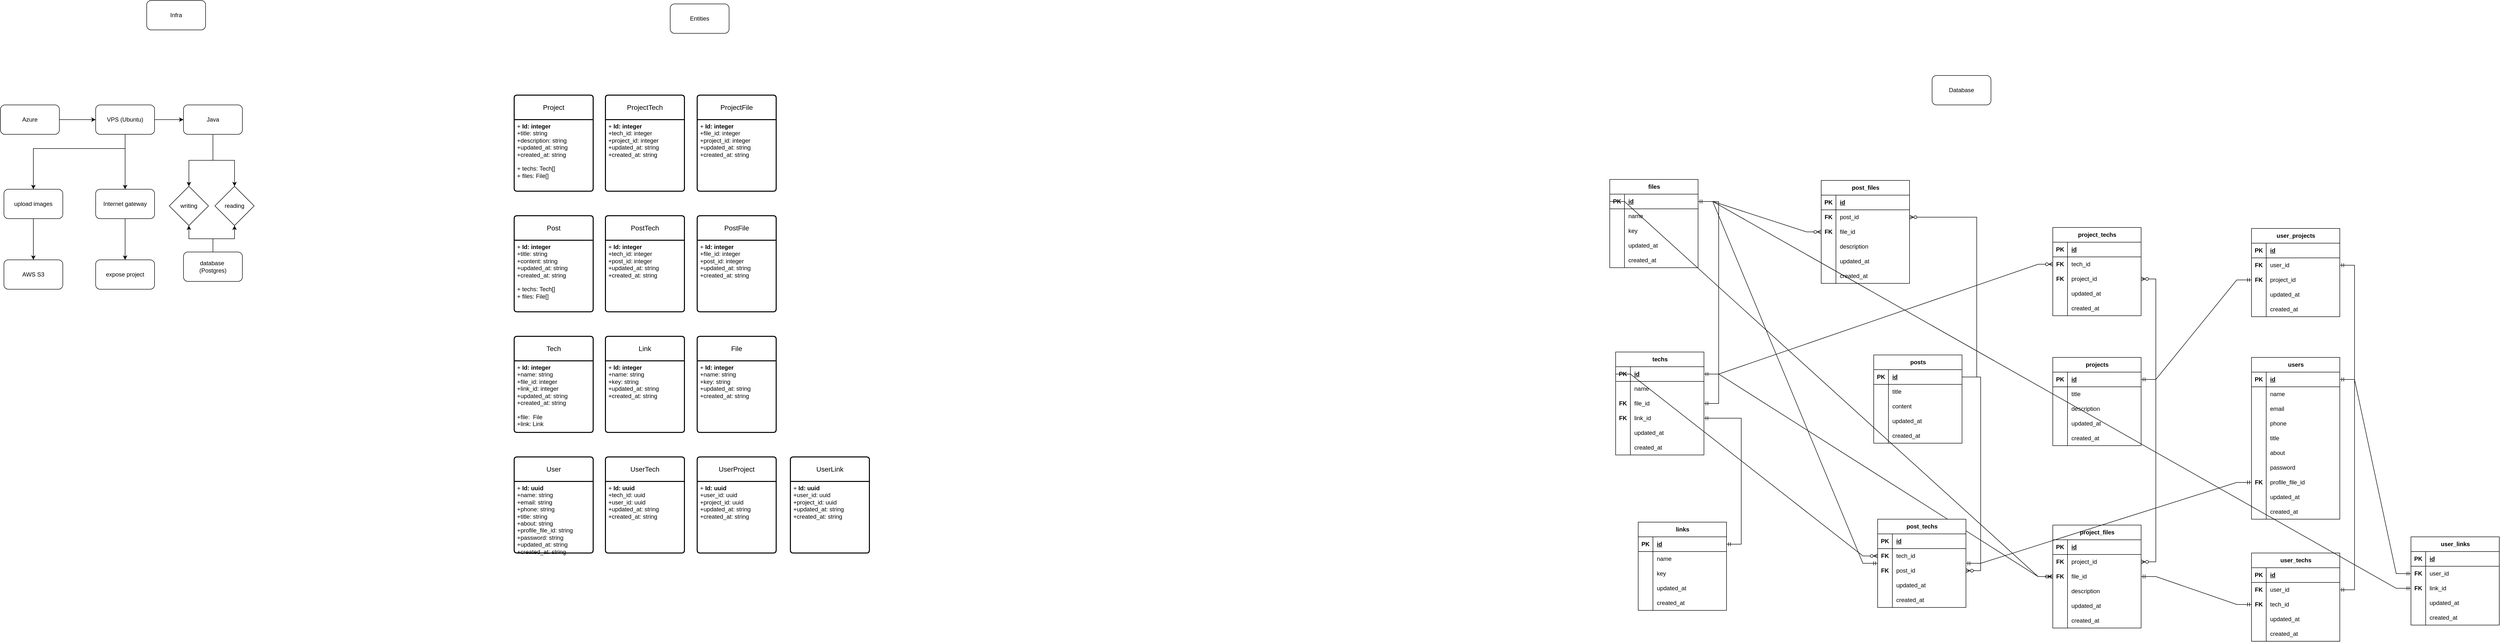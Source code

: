 <mxfile version="28.1.0">
  <diagram name="Page-1" id="_z4hEARb29UiYt7nlmqQ">
    <mxGraphModel dx="3454" dy="476" grid="0" gridSize="10" guides="1" tooltips="1" connect="1" arrows="1" fold="1" page="0" pageScale="1" pageWidth="2000" pageHeight="2000" math="0" shadow="0">
      <root>
        <mxCell id="0" />
        <mxCell id="1" parent="0" />
        <mxCell id="n62iOniBVel9ws6NyJ7N-1" value="Database" style="rounded=1;whiteSpace=wrap;html=1;" parent="1" vertex="1">
          <mxGeometry x="2463" y="554" width="120" height="60" as="geometry" />
        </mxCell>
        <mxCell id="n62iOniBVel9ws6NyJ7N-2" value="files" style="shape=table;startSize=30;container=1;collapsible=1;childLayout=tableLayout;fixedRows=1;rowLines=0;fontStyle=1;align=center;resizeLast=1;html=1;" parent="1" vertex="1">
          <mxGeometry x="1806" y="766" width="180" height="180" as="geometry" />
        </mxCell>
        <mxCell id="n62iOniBVel9ws6NyJ7N-3" value="" style="shape=tableRow;horizontal=0;startSize=0;swimlaneHead=0;swimlaneBody=0;fillColor=none;collapsible=0;dropTarget=0;points=[[0,0.5],[1,0.5]];portConstraint=eastwest;top=0;left=0;right=0;bottom=1;" parent="n62iOniBVel9ws6NyJ7N-2" vertex="1">
          <mxGeometry y="30" width="180" height="30" as="geometry" />
        </mxCell>
        <mxCell id="n62iOniBVel9ws6NyJ7N-4" value="PK" style="shape=partialRectangle;connectable=0;fillColor=none;top=0;left=0;bottom=0;right=0;fontStyle=1;overflow=hidden;whiteSpace=wrap;html=1;" parent="n62iOniBVel9ws6NyJ7N-3" vertex="1">
          <mxGeometry width="30" height="30" as="geometry">
            <mxRectangle width="30" height="30" as="alternateBounds" />
          </mxGeometry>
        </mxCell>
        <mxCell id="n62iOniBVel9ws6NyJ7N-5" value="id" style="shape=partialRectangle;connectable=0;fillColor=none;top=0;left=0;bottom=0;right=0;align=left;spacingLeft=6;fontStyle=5;overflow=hidden;whiteSpace=wrap;html=1;" parent="n62iOniBVel9ws6NyJ7N-3" vertex="1">
          <mxGeometry x="30" width="150" height="30" as="geometry">
            <mxRectangle width="150" height="30" as="alternateBounds" />
          </mxGeometry>
        </mxCell>
        <mxCell id="n62iOniBVel9ws6NyJ7N-6" value="" style="shape=tableRow;horizontal=0;startSize=0;swimlaneHead=0;swimlaneBody=0;fillColor=none;collapsible=0;dropTarget=0;points=[[0,0.5],[1,0.5]];portConstraint=eastwest;top=0;left=0;right=0;bottom=0;" parent="n62iOniBVel9ws6NyJ7N-2" vertex="1">
          <mxGeometry y="60" width="180" height="30" as="geometry" />
        </mxCell>
        <mxCell id="n62iOniBVel9ws6NyJ7N-7" value="" style="shape=partialRectangle;connectable=0;fillColor=none;top=0;left=0;bottom=0;right=0;editable=1;overflow=hidden;whiteSpace=wrap;html=1;" parent="n62iOniBVel9ws6NyJ7N-6" vertex="1">
          <mxGeometry width="30" height="30" as="geometry">
            <mxRectangle width="30" height="30" as="alternateBounds" />
          </mxGeometry>
        </mxCell>
        <mxCell id="n62iOniBVel9ws6NyJ7N-8" value="name" style="shape=partialRectangle;connectable=0;fillColor=none;top=0;left=0;bottom=0;right=0;align=left;spacingLeft=6;overflow=hidden;whiteSpace=wrap;html=1;" parent="n62iOniBVel9ws6NyJ7N-6" vertex="1">
          <mxGeometry x="30" width="150" height="30" as="geometry">
            <mxRectangle width="150" height="30" as="alternateBounds" />
          </mxGeometry>
        </mxCell>
        <mxCell id="n62iOniBVel9ws6NyJ7N-9" value="" style="shape=tableRow;horizontal=0;startSize=0;swimlaneHead=0;swimlaneBody=0;fillColor=none;collapsible=0;dropTarget=0;points=[[0,0.5],[1,0.5]];portConstraint=eastwest;top=0;left=0;right=0;bottom=0;" parent="n62iOniBVel9ws6NyJ7N-2" vertex="1">
          <mxGeometry y="90" width="180" height="30" as="geometry" />
        </mxCell>
        <mxCell id="n62iOniBVel9ws6NyJ7N-10" value="" style="shape=partialRectangle;connectable=0;fillColor=none;top=0;left=0;bottom=0;right=0;editable=1;overflow=hidden;whiteSpace=wrap;html=1;" parent="n62iOniBVel9ws6NyJ7N-9" vertex="1">
          <mxGeometry width="30" height="30" as="geometry">
            <mxRectangle width="30" height="30" as="alternateBounds" />
          </mxGeometry>
        </mxCell>
        <mxCell id="n62iOniBVel9ws6NyJ7N-11" value="key" style="shape=partialRectangle;connectable=0;fillColor=none;top=0;left=0;bottom=0;right=0;align=left;spacingLeft=6;overflow=hidden;whiteSpace=wrap;html=1;" parent="n62iOniBVel9ws6NyJ7N-9" vertex="1">
          <mxGeometry x="30" width="150" height="30" as="geometry">
            <mxRectangle width="150" height="30" as="alternateBounds" />
          </mxGeometry>
        </mxCell>
        <mxCell id="n62iOniBVel9ws6NyJ7N-12" value="" style="shape=tableRow;horizontal=0;startSize=0;swimlaneHead=0;swimlaneBody=0;fillColor=none;collapsible=0;dropTarget=0;points=[[0,0.5],[1,0.5]];portConstraint=eastwest;top=0;left=0;right=0;bottom=0;" parent="n62iOniBVel9ws6NyJ7N-2" vertex="1">
          <mxGeometry y="120" width="180" height="30" as="geometry" />
        </mxCell>
        <mxCell id="n62iOniBVel9ws6NyJ7N-13" value="" style="shape=partialRectangle;connectable=0;fillColor=none;top=0;left=0;bottom=0;right=0;editable=1;overflow=hidden;whiteSpace=wrap;html=1;" parent="n62iOniBVel9ws6NyJ7N-12" vertex="1">
          <mxGeometry width="30" height="30" as="geometry">
            <mxRectangle width="30" height="30" as="alternateBounds" />
          </mxGeometry>
        </mxCell>
        <mxCell id="n62iOniBVel9ws6NyJ7N-14" value="updated_at" style="shape=partialRectangle;connectable=0;fillColor=none;top=0;left=0;bottom=0;right=0;align=left;spacingLeft=6;overflow=hidden;whiteSpace=wrap;html=1;" parent="n62iOniBVel9ws6NyJ7N-12" vertex="1">
          <mxGeometry x="30" width="150" height="30" as="geometry">
            <mxRectangle width="150" height="30" as="alternateBounds" />
          </mxGeometry>
        </mxCell>
        <mxCell id="n62iOniBVel9ws6NyJ7N-15" value="" style="shape=tableRow;horizontal=0;startSize=0;swimlaneHead=0;swimlaneBody=0;fillColor=none;collapsible=0;dropTarget=0;points=[[0,0.5],[1,0.5]];portConstraint=eastwest;top=0;left=0;right=0;bottom=0;" parent="n62iOniBVel9ws6NyJ7N-2" vertex="1">
          <mxGeometry y="150" width="180" height="30" as="geometry" />
        </mxCell>
        <mxCell id="n62iOniBVel9ws6NyJ7N-16" value="" style="shape=partialRectangle;connectable=0;fillColor=none;top=0;left=0;bottom=0;right=0;editable=1;overflow=hidden;whiteSpace=wrap;html=1;" parent="n62iOniBVel9ws6NyJ7N-15" vertex="1">
          <mxGeometry width="30" height="30" as="geometry">
            <mxRectangle width="30" height="30" as="alternateBounds" />
          </mxGeometry>
        </mxCell>
        <mxCell id="n62iOniBVel9ws6NyJ7N-17" value="created_at" style="shape=partialRectangle;connectable=0;fillColor=none;top=0;left=0;bottom=0;right=0;align=left;spacingLeft=6;overflow=hidden;whiteSpace=wrap;html=1;" parent="n62iOniBVel9ws6NyJ7N-15" vertex="1">
          <mxGeometry x="30" width="150" height="30" as="geometry">
            <mxRectangle width="150" height="30" as="alternateBounds" />
          </mxGeometry>
        </mxCell>
        <mxCell id="n62iOniBVel9ws6NyJ7N-18" value="links" style="shape=table;startSize=30;container=1;collapsible=1;childLayout=tableLayout;fixedRows=1;rowLines=0;fontStyle=1;align=center;resizeLast=1;html=1;" parent="1" vertex="1">
          <mxGeometry x="1864" y="1465" width="180" height="180" as="geometry" />
        </mxCell>
        <mxCell id="n62iOniBVel9ws6NyJ7N-19" value="" style="shape=tableRow;horizontal=0;startSize=0;swimlaneHead=0;swimlaneBody=0;fillColor=none;collapsible=0;dropTarget=0;points=[[0,0.5],[1,0.5]];portConstraint=eastwest;top=0;left=0;right=0;bottom=1;" parent="n62iOniBVel9ws6NyJ7N-18" vertex="1">
          <mxGeometry y="30" width="180" height="30" as="geometry" />
        </mxCell>
        <mxCell id="n62iOniBVel9ws6NyJ7N-20" value="PK" style="shape=partialRectangle;connectable=0;fillColor=none;top=0;left=0;bottom=0;right=0;fontStyle=1;overflow=hidden;whiteSpace=wrap;html=1;" parent="n62iOniBVel9ws6NyJ7N-19" vertex="1">
          <mxGeometry width="30" height="30" as="geometry">
            <mxRectangle width="30" height="30" as="alternateBounds" />
          </mxGeometry>
        </mxCell>
        <mxCell id="n62iOniBVel9ws6NyJ7N-21" value="id" style="shape=partialRectangle;connectable=0;fillColor=none;top=0;left=0;bottom=0;right=0;align=left;spacingLeft=6;fontStyle=5;overflow=hidden;whiteSpace=wrap;html=1;" parent="n62iOniBVel9ws6NyJ7N-19" vertex="1">
          <mxGeometry x="30" width="150" height="30" as="geometry">
            <mxRectangle width="150" height="30" as="alternateBounds" />
          </mxGeometry>
        </mxCell>
        <mxCell id="n62iOniBVel9ws6NyJ7N-22" value="" style="shape=tableRow;horizontal=0;startSize=0;swimlaneHead=0;swimlaneBody=0;fillColor=none;collapsible=0;dropTarget=0;points=[[0,0.5],[1,0.5]];portConstraint=eastwest;top=0;left=0;right=0;bottom=0;" parent="n62iOniBVel9ws6NyJ7N-18" vertex="1">
          <mxGeometry y="60" width="180" height="30" as="geometry" />
        </mxCell>
        <mxCell id="n62iOniBVel9ws6NyJ7N-23" value="" style="shape=partialRectangle;connectable=0;fillColor=none;top=0;left=0;bottom=0;right=0;editable=1;overflow=hidden;whiteSpace=wrap;html=1;" parent="n62iOniBVel9ws6NyJ7N-22" vertex="1">
          <mxGeometry width="30" height="30" as="geometry">
            <mxRectangle width="30" height="30" as="alternateBounds" />
          </mxGeometry>
        </mxCell>
        <mxCell id="n62iOniBVel9ws6NyJ7N-24" value="name" style="shape=partialRectangle;connectable=0;fillColor=none;top=0;left=0;bottom=0;right=0;align=left;spacingLeft=6;overflow=hidden;whiteSpace=wrap;html=1;" parent="n62iOniBVel9ws6NyJ7N-22" vertex="1">
          <mxGeometry x="30" width="150" height="30" as="geometry">
            <mxRectangle width="150" height="30" as="alternateBounds" />
          </mxGeometry>
        </mxCell>
        <mxCell id="n62iOniBVel9ws6NyJ7N-25" value="" style="shape=tableRow;horizontal=0;startSize=0;swimlaneHead=0;swimlaneBody=0;fillColor=none;collapsible=0;dropTarget=0;points=[[0,0.5],[1,0.5]];portConstraint=eastwest;top=0;left=0;right=0;bottom=0;" parent="n62iOniBVel9ws6NyJ7N-18" vertex="1">
          <mxGeometry y="90" width="180" height="30" as="geometry" />
        </mxCell>
        <mxCell id="n62iOniBVel9ws6NyJ7N-26" value="" style="shape=partialRectangle;connectable=0;fillColor=none;top=0;left=0;bottom=0;right=0;editable=1;overflow=hidden;whiteSpace=wrap;html=1;" parent="n62iOniBVel9ws6NyJ7N-25" vertex="1">
          <mxGeometry width="30" height="30" as="geometry">
            <mxRectangle width="30" height="30" as="alternateBounds" />
          </mxGeometry>
        </mxCell>
        <mxCell id="n62iOniBVel9ws6NyJ7N-27" value="key" style="shape=partialRectangle;connectable=0;fillColor=none;top=0;left=0;bottom=0;right=0;align=left;spacingLeft=6;overflow=hidden;whiteSpace=wrap;html=1;" parent="n62iOniBVel9ws6NyJ7N-25" vertex="1">
          <mxGeometry x="30" width="150" height="30" as="geometry">
            <mxRectangle width="150" height="30" as="alternateBounds" />
          </mxGeometry>
        </mxCell>
        <mxCell id="n62iOniBVel9ws6NyJ7N-28" value="" style="shape=tableRow;horizontal=0;startSize=0;swimlaneHead=0;swimlaneBody=0;fillColor=none;collapsible=0;dropTarget=0;points=[[0,0.5],[1,0.5]];portConstraint=eastwest;top=0;left=0;right=0;bottom=0;" parent="n62iOniBVel9ws6NyJ7N-18" vertex="1">
          <mxGeometry y="120" width="180" height="30" as="geometry" />
        </mxCell>
        <mxCell id="n62iOniBVel9ws6NyJ7N-29" value="" style="shape=partialRectangle;connectable=0;fillColor=none;top=0;left=0;bottom=0;right=0;editable=1;overflow=hidden;whiteSpace=wrap;html=1;" parent="n62iOniBVel9ws6NyJ7N-28" vertex="1">
          <mxGeometry width="30" height="30" as="geometry">
            <mxRectangle width="30" height="30" as="alternateBounds" />
          </mxGeometry>
        </mxCell>
        <mxCell id="n62iOniBVel9ws6NyJ7N-30" value="updated_at" style="shape=partialRectangle;connectable=0;fillColor=none;top=0;left=0;bottom=0;right=0;align=left;spacingLeft=6;overflow=hidden;whiteSpace=wrap;html=1;" parent="n62iOniBVel9ws6NyJ7N-28" vertex="1">
          <mxGeometry x="30" width="150" height="30" as="geometry">
            <mxRectangle width="150" height="30" as="alternateBounds" />
          </mxGeometry>
        </mxCell>
        <mxCell id="n62iOniBVel9ws6NyJ7N-31" value="" style="shape=tableRow;horizontal=0;startSize=0;swimlaneHead=0;swimlaneBody=0;fillColor=none;collapsible=0;dropTarget=0;points=[[0,0.5],[1,0.5]];portConstraint=eastwest;top=0;left=0;right=0;bottom=0;" parent="n62iOniBVel9ws6NyJ7N-18" vertex="1">
          <mxGeometry y="150" width="180" height="30" as="geometry" />
        </mxCell>
        <mxCell id="n62iOniBVel9ws6NyJ7N-32" value="" style="shape=partialRectangle;connectable=0;fillColor=none;top=0;left=0;bottom=0;right=0;editable=1;overflow=hidden;whiteSpace=wrap;html=1;" parent="n62iOniBVel9ws6NyJ7N-31" vertex="1">
          <mxGeometry width="30" height="30" as="geometry">
            <mxRectangle width="30" height="30" as="alternateBounds" />
          </mxGeometry>
        </mxCell>
        <mxCell id="n62iOniBVel9ws6NyJ7N-33" value="created_at" style="shape=partialRectangle;connectable=0;fillColor=none;top=0;left=0;bottom=0;right=0;align=left;spacingLeft=6;overflow=hidden;whiteSpace=wrap;html=1;" parent="n62iOniBVel9ws6NyJ7N-31" vertex="1">
          <mxGeometry x="30" width="150" height="30" as="geometry">
            <mxRectangle width="150" height="30" as="alternateBounds" />
          </mxGeometry>
        </mxCell>
        <mxCell id="n62iOniBVel9ws6NyJ7N-34" value="techs" style="shape=table;startSize=30;container=1;collapsible=1;childLayout=tableLayout;fixedRows=1;rowLines=0;fontStyle=1;align=center;resizeLast=1;html=1;" parent="1" vertex="1">
          <mxGeometry x="1818" y="1118" width="180" height="210" as="geometry" />
        </mxCell>
        <mxCell id="n62iOniBVel9ws6NyJ7N-35" value="" style="shape=tableRow;horizontal=0;startSize=0;swimlaneHead=0;swimlaneBody=0;fillColor=none;collapsible=0;dropTarget=0;points=[[0,0.5],[1,0.5]];portConstraint=eastwest;top=0;left=0;right=0;bottom=1;" parent="n62iOniBVel9ws6NyJ7N-34" vertex="1">
          <mxGeometry y="30" width="180" height="30" as="geometry" />
        </mxCell>
        <mxCell id="n62iOniBVel9ws6NyJ7N-36" value="PK" style="shape=partialRectangle;connectable=0;fillColor=none;top=0;left=0;bottom=0;right=0;fontStyle=1;overflow=hidden;whiteSpace=wrap;html=1;" parent="n62iOniBVel9ws6NyJ7N-35" vertex="1">
          <mxGeometry width="30" height="30" as="geometry">
            <mxRectangle width="30" height="30" as="alternateBounds" />
          </mxGeometry>
        </mxCell>
        <mxCell id="n62iOniBVel9ws6NyJ7N-37" value="id" style="shape=partialRectangle;connectable=0;fillColor=none;top=0;left=0;bottom=0;right=0;align=left;spacingLeft=6;fontStyle=5;overflow=hidden;whiteSpace=wrap;html=1;" parent="n62iOniBVel9ws6NyJ7N-35" vertex="1">
          <mxGeometry x="30" width="150" height="30" as="geometry">
            <mxRectangle width="150" height="30" as="alternateBounds" />
          </mxGeometry>
        </mxCell>
        <mxCell id="n62iOniBVel9ws6NyJ7N-38" value="" style="shape=tableRow;horizontal=0;startSize=0;swimlaneHead=0;swimlaneBody=0;fillColor=none;collapsible=0;dropTarget=0;points=[[0,0.5],[1,0.5]];portConstraint=eastwest;top=0;left=0;right=0;bottom=0;" parent="n62iOniBVel9ws6NyJ7N-34" vertex="1">
          <mxGeometry y="60" width="180" height="30" as="geometry" />
        </mxCell>
        <mxCell id="n62iOniBVel9ws6NyJ7N-39" value="" style="shape=partialRectangle;connectable=0;fillColor=none;top=0;left=0;bottom=0;right=0;editable=1;overflow=hidden;whiteSpace=wrap;html=1;" parent="n62iOniBVel9ws6NyJ7N-38" vertex="1">
          <mxGeometry width="30" height="30" as="geometry">
            <mxRectangle width="30" height="30" as="alternateBounds" />
          </mxGeometry>
        </mxCell>
        <mxCell id="n62iOniBVel9ws6NyJ7N-40" value="name" style="shape=partialRectangle;connectable=0;fillColor=none;top=0;left=0;bottom=0;right=0;align=left;spacingLeft=6;overflow=hidden;whiteSpace=wrap;html=1;" parent="n62iOniBVel9ws6NyJ7N-38" vertex="1">
          <mxGeometry x="30" width="150" height="30" as="geometry">
            <mxRectangle width="150" height="30" as="alternateBounds" />
          </mxGeometry>
        </mxCell>
        <mxCell id="n62iOniBVel9ws6NyJ7N-41" value="" style="shape=tableRow;horizontal=0;startSize=0;swimlaneHead=0;swimlaneBody=0;fillColor=none;collapsible=0;dropTarget=0;points=[[0,0.5],[1,0.5]];portConstraint=eastwest;top=0;left=0;right=0;bottom=0;" parent="n62iOniBVel9ws6NyJ7N-34" vertex="1">
          <mxGeometry y="90" width="180" height="30" as="geometry" />
        </mxCell>
        <mxCell id="n62iOniBVel9ws6NyJ7N-42" value="&lt;b&gt;FK&lt;/b&gt;" style="shape=partialRectangle;connectable=0;fillColor=none;top=0;left=0;bottom=0;right=0;editable=1;overflow=hidden;whiteSpace=wrap;html=1;" parent="n62iOniBVel9ws6NyJ7N-41" vertex="1">
          <mxGeometry width="30" height="30" as="geometry">
            <mxRectangle width="30" height="30" as="alternateBounds" />
          </mxGeometry>
        </mxCell>
        <mxCell id="n62iOniBVel9ws6NyJ7N-43" value="file_id" style="shape=partialRectangle;connectable=0;fillColor=none;top=0;left=0;bottom=0;right=0;align=left;spacingLeft=6;overflow=hidden;whiteSpace=wrap;html=1;" parent="n62iOniBVel9ws6NyJ7N-41" vertex="1">
          <mxGeometry x="30" width="150" height="30" as="geometry">
            <mxRectangle width="150" height="30" as="alternateBounds" />
          </mxGeometry>
        </mxCell>
        <mxCell id="n62iOniBVel9ws6NyJ7N-50" value="" style="shape=tableRow;horizontal=0;startSize=0;swimlaneHead=0;swimlaneBody=0;fillColor=none;collapsible=0;dropTarget=0;points=[[0,0.5],[1,0.5]];portConstraint=eastwest;top=0;left=0;right=0;bottom=0;" parent="n62iOniBVel9ws6NyJ7N-34" vertex="1">
          <mxGeometry y="120" width="180" height="30" as="geometry" />
        </mxCell>
        <mxCell id="n62iOniBVel9ws6NyJ7N-51" value="&lt;b&gt;FK&lt;/b&gt;" style="shape=partialRectangle;connectable=0;fillColor=none;top=0;left=0;bottom=0;right=0;editable=1;overflow=hidden;whiteSpace=wrap;html=1;" parent="n62iOniBVel9ws6NyJ7N-50" vertex="1">
          <mxGeometry width="30" height="30" as="geometry">
            <mxRectangle width="30" height="30" as="alternateBounds" />
          </mxGeometry>
        </mxCell>
        <mxCell id="n62iOniBVel9ws6NyJ7N-52" value="link_id" style="shape=partialRectangle;connectable=0;fillColor=none;top=0;left=0;bottom=0;right=0;align=left;spacingLeft=6;overflow=hidden;whiteSpace=wrap;html=1;" parent="n62iOniBVel9ws6NyJ7N-50" vertex="1">
          <mxGeometry x="30" width="150" height="30" as="geometry">
            <mxRectangle width="150" height="30" as="alternateBounds" />
          </mxGeometry>
        </mxCell>
        <mxCell id="n62iOniBVel9ws6NyJ7N-44" value="" style="shape=tableRow;horizontal=0;startSize=0;swimlaneHead=0;swimlaneBody=0;fillColor=none;collapsible=0;dropTarget=0;points=[[0,0.5],[1,0.5]];portConstraint=eastwest;top=0;left=0;right=0;bottom=0;" parent="n62iOniBVel9ws6NyJ7N-34" vertex="1">
          <mxGeometry y="150" width="180" height="30" as="geometry" />
        </mxCell>
        <mxCell id="n62iOniBVel9ws6NyJ7N-45" value="" style="shape=partialRectangle;connectable=0;fillColor=none;top=0;left=0;bottom=0;right=0;editable=1;overflow=hidden;whiteSpace=wrap;html=1;" parent="n62iOniBVel9ws6NyJ7N-44" vertex="1">
          <mxGeometry width="30" height="30" as="geometry">
            <mxRectangle width="30" height="30" as="alternateBounds" />
          </mxGeometry>
        </mxCell>
        <mxCell id="n62iOniBVel9ws6NyJ7N-46" value="updated_at" style="shape=partialRectangle;connectable=0;fillColor=none;top=0;left=0;bottom=0;right=0;align=left;spacingLeft=6;overflow=hidden;whiteSpace=wrap;html=1;" parent="n62iOniBVel9ws6NyJ7N-44" vertex="1">
          <mxGeometry x="30" width="150" height="30" as="geometry">
            <mxRectangle width="150" height="30" as="alternateBounds" />
          </mxGeometry>
        </mxCell>
        <mxCell id="n62iOniBVel9ws6NyJ7N-47" value="" style="shape=tableRow;horizontal=0;startSize=0;swimlaneHead=0;swimlaneBody=0;fillColor=none;collapsible=0;dropTarget=0;points=[[0,0.5],[1,0.5]];portConstraint=eastwest;top=0;left=0;right=0;bottom=0;" parent="n62iOniBVel9ws6NyJ7N-34" vertex="1">
          <mxGeometry y="180" width="180" height="30" as="geometry" />
        </mxCell>
        <mxCell id="n62iOniBVel9ws6NyJ7N-48" value="" style="shape=partialRectangle;connectable=0;fillColor=none;top=0;left=0;bottom=0;right=0;editable=1;overflow=hidden;whiteSpace=wrap;html=1;" parent="n62iOniBVel9ws6NyJ7N-47" vertex="1">
          <mxGeometry width="30" height="30" as="geometry">
            <mxRectangle width="30" height="30" as="alternateBounds" />
          </mxGeometry>
        </mxCell>
        <mxCell id="n62iOniBVel9ws6NyJ7N-49" value="created_at" style="shape=partialRectangle;connectable=0;fillColor=none;top=0;left=0;bottom=0;right=0;align=left;spacingLeft=6;overflow=hidden;whiteSpace=wrap;html=1;" parent="n62iOniBVel9ws6NyJ7N-47" vertex="1">
          <mxGeometry x="30" width="150" height="30" as="geometry">
            <mxRectangle width="150" height="30" as="alternateBounds" />
          </mxGeometry>
        </mxCell>
        <mxCell id="n62iOniBVel9ws6NyJ7N-60" value="projects" style="shape=table;startSize=30;container=1;collapsible=1;childLayout=tableLayout;fixedRows=1;rowLines=0;fontStyle=1;align=center;resizeLast=1;html=1;" parent="1" vertex="1">
          <mxGeometry x="2709" y="1129" width="180" height="180" as="geometry" />
        </mxCell>
        <mxCell id="n62iOniBVel9ws6NyJ7N-61" value="" style="shape=tableRow;horizontal=0;startSize=0;swimlaneHead=0;swimlaneBody=0;fillColor=none;collapsible=0;dropTarget=0;points=[[0,0.5],[1,0.5]];portConstraint=eastwest;top=0;left=0;right=0;bottom=1;" parent="n62iOniBVel9ws6NyJ7N-60" vertex="1">
          <mxGeometry y="30" width="180" height="30" as="geometry" />
        </mxCell>
        <mxCell id="n62iOniBVel9ws6NyJ7N-62" value="PK" style="shape=partialRectangle;connectable=0;fillColor=none;top=0;left=0;bottom=0;right=0;fontStyle=1;overflow=hidden;whiteSpace=wrap;html=1;" parent="n62iOniBVel9ws6NyJ7N-61" vertex="1">
          <mxGeometry width="30" height="30" as="geometry">
            <mxRectangle width="30" height="30" as="alternateBounds" />
          </mxGeometry>
        </mxCell>
        <mxCell id="n62iOniBVel9ws6NyJ7N-63" value="id" style="shape=partialRectangle;connectable=0;fillColor=none;top=0;left=0;bottom=0;right=0;align=left;spacingLeft=6;fontStyle=5;overflow=hidden;whiteSpace=wrap;html=1;" parent="n62iOniBVel9ws6NyJ7N-61" vertex="1">
          <mxGeometry x="30" width="150" height="30" as="geometry">
            <mxRectangle width="150" height="30" as="alternateBounds" />
          </mxGeometry>
        </mxCell>
        <mxCell id="n62iOniBVel9ws6NyJ7N-64" value="" style="shape=tableRow;horizontal=0;startSize=0;swimlaneHead=0;swimlaneBody=0;fillColor=none;collapsible=0;dropTarget=0;points=[[0,0.5],[1,0.5]];portConstraint=eastwest;top=0;left=0;right=0;bottom=0;" parent="n62iOniBVel9ws6NyJ7N-60" vertex="1">
          <mxGeometry y="60" width="180" height="30" as="geometry" />
        </mxCell>
        <mxCell id="n62iOniBVel9ws6NyJ7N-65" value="" style="shape=partialRectangle;connectable=0;fillColor=none;top=0;left=0;bottom=0;right=0;editable=1;overflow=hidden;whiteSpace=wrap;html=1;" parent="n62iOniBVel9ws6NyJ7N-64" vertex="1">
          <mxGeometry width="30" height="30" as="geometry">
            <mxRectangle width="30" height="30" as="alternateBounds" />
          </mxGeometry>
        </mxCell>
        <mxCell id="n62iOniBVel9ws6NyJ7N-66" value="title" style="shape=partialRectangle;connectable=0;fillColor=none;top=0;left=0;bottom=0;right=0;align=left;spacingLeft=6;overflow=hidden;whiteSpace=wrap;html=1;" parent="n62iOniBVel9ws6NyJ7N-64" vertex="1">
          <mxGeometry x="30" width="150" height="30" as="geometry">
            <mxRectangle width="150" height="30" as="alternateBounds" />
          </mxGeometry>
        </mxCell>
        <mxCell id="n62iOniBVel9ws6NyJ7N-67" value="" style="shape=tableRow;horizontal=0;startSize=0;swimlaneHead=0;swimlaneBody=0;fillColor=none;collapsible=0;dropTarget=0;points=[[0,0.5],[1,0.5]];portConstraint=eastwest;top=0;left=0;right=0;bottom=0;" parent="n62iOniBVel9ws6NyJ7N-60" vertex="1">
          <mxGeometry y="90" width="180" height="30" as="geometry" />
        </mxCell>
        <mxCell id="n62iOniBVel9ws6NyJ7N-68" value="" style="shape=partialRectangle;connectable=0;fillColor=none;top=0;left=0;bottom=0;right=0;editable=1;overflow=hidden;whiteSpace=wrap;html=1;" parent="n62iOniBVel9ws6NyJ7N-67" vertex="1">
          <mxGeometry width="30" height="30" as="geometry">
            <mxRectangle width="30" height="30" as="alternateBounds" />
          </mxGeometry>
        </mxCell>
        <mxCell id="n62iOniBVel9ws6NyJ7N-69" value="description" style="shape=partialRectangle;connectable=0;fillColor=none;top=0;left=0;bottom=0;right=0;align=left;spacingLeft=6;overflow=hidden;whiteSpace=wrap;html=1;" parent="n62iOniBVel9ws6NyJ7N-67" vertex="1">
          <mxGeometry x="30" width="150" height="30" as="geometry">
            <mxRectangle width="150" height="30" as="alternateBounds" />
          </mxGeometry>
        </mxCell>
        <mxCell id="n62iOniBVel9ws6NyJ7N-73" value="" style="shape=tableRow;horizontal=0;startSize=0;swimlaneHead=0;swimlaneBody=0;fillColor=none;collapsible=0;dropTarget=0;points=[[0,0.5],[1,0.5]];portConstraint=eastwest;top=0;left=0;right=0;bottom=0;" parent="n62iOniBVel9ws6NyJ7N-60" vertex="1">
          <mxGeometry y="120" width="180" height="30" as="geometry" />
        </mxCell>
        <mxCell id="n62iOniBVel9ws6NyJ7N-74" value="" style="shape=partialRectangle;connectable=0;fillColor=none;top=0;left=0;bottom=0;right=0;editable=1;overflow=hidden;whiteSpace=wrap;html=1;" parent="n62iOniBVel9ws6NyJ7N-73" vertex="1">
          <mxGeometry width="30" height="30" as="geometry">
            <mxRectangle width="30" height="30" as="alternateBounds" />
          </mxGeometry>
        </mxCell>
        <mxCell id="n62iOniBVel9ws6NyJ7N-75" value="updated_at" style="shape=partialRectangle;connectable=0;fillColor=none;top=0;left=0;bottom=0;right=0;align=left;spacingLeft=6;overflow=hidden;whiteSpace=wrap;html=1;" parent="n62iOniBVel9ws6NyJ7N-73" vertex="1">
          <mxGeometry x="30" width="150" height="30" as="geometry">
            <mxRectangle width="150" height="30" as="alternateBounds" />
          </mxGeometry>
        </mxCell>
        <mxCell id="n62iOniBVel9ws6NyJ7N-76" value="" style="shape=tableRow;horizontal=0;startSize=0;swimlaneHead=0;swimlaneBody=0;fillColor=none;collapsible=0;dropTarget=0;points=[[0,0.5],[1,0.5]];portConstraint=eastwest;top=0;left=0;right=0;bottom=0;" parent="n62iOniBVel9ws6NyJ7N-60" vertex="1">
          <mxGeometry y="150" width="180" height="30" as="geometry" />
        </mxCell>
        <mxCell id="n62iOniBVel9ws6NyJ7N-77" value="" style="shape=partialRectangle;connectable=0;fillColor=none;top=0;left=0;bottom=0;right=0;editable=1;overflow=hidden;whiteSpace=wrap;html=1;" parent="n62iOniBVel9ws6NyJ7N-76" vertex="1">
          <mxGeometry width="30" height="30" as="geometry">
            <mxRectangle width="30" height="30" as="alternateBounds" />
          </mxGeometry>
        </mxCell>
        <mxCell id="n62iOniBVel9ws6NyJ7N-78" value="created_at" style="shape=partialRectangle;connectable=0;fillColor=none;top=0;left=0;bottom=0;right=0;align=left;spacingLeft=6;overflow=hidden;whiteSpace=wrap;html=1;" parent="n62iOniBVel9ws6NyJ7N-76" vertex="1">
          <mxGeometry x="30" width="150" height="30" as="geometry">
            <mxRectangle width="150" height="30" as="alternateBounds" />
          </mxGeometry>
        </mxCell>
        <mxCell id="n62iOniBVel9ws6NyJ7N-97" value="project_techs" style="shape=table;startSize=30;container=1;collapsible=1;childLayout=tableLayout;fixedRows=1;rowLines=0;fontStyle=1;align=center;resizeLast=1;html=1;" parent="1" vertex="1">
          <mxGeometry x="2709" y="864" width="180" height="180" as="geometry">
            <mxRectangle x="601" y="594" width="106" height="30" as="alternateBounds" />
          </mxGeometry>
        </mxCell>
        <mxCell id="n62iOniBVel9ws6NyJ7N-98" value="" style="shape=tableRow;horizontal=0;startSize=0;swimlaneHead=0;swimlaneBody=0;fillColor=none;collapsible=0;dropTarget=0;points=[[0,0.5],[1,0.5]];portConstraint=eastwest;top=0;left=0;right=0;bottom=1;" parent="n62iOniBVel9ws6NyJ7N-97" vertex="1">
          <mxGeometry y="30" width="180" height="30" as="geometry" />
        </mxCell>
        <mxCell id="n62iOniBVel9ws6NyJ7N-99" value="PK" style="shape=partialRectangle;connectable=0;fillColor=none;top=0;left=0;bottom=0;right=0;fontStyle=1;overflow=hidden;whiteSpace=wrap;html=1;" parent="n62iOniBVel9ws6NyJ7N-98" vertex="1">
          <mxGeometry width="30" height="30" as="geometry">
            <mxRectangle width="30" height="30" as="alternateBounds" />
          </mxGeometry>
        </mxCell>
        <mxCell id="n62iOniBVel9ws6NyJ7N-100" value="id" style="shape=partialRectangle;connectable=0;fillColor=none;top=0;left=0;bottom=0;right=0;align=left;spacingLeft=6;fontStyle=5;overflow=hidden;whiteSpace=wrap;html=1;" parent="n62iOniBVel9ws6NyJ7N-98" vertex="1">
          <mxGeometry x="30" width="150" height="30" as="geometry">
            <mxRectangle width="150" height="30" as="alternateBounds" />
          </mxGeometry>
        </mxCell>
        <mxCell id="n62iOniBVel9ws6NyJ7N-113" value="" style="shape=tableRow;horizontal=0;startSize=0;swimlaneHead=0;swimlaneBody=0;fillColor=none;collapsible=0;dropTarget=0;points=[[0,0.5],[1,0.5]];portConstraint=eastwest;top=0;left=0;right=0;bottom=0;" parent="n62iOniBVel9ws6NyJ7N-97" vertex="1">
          <mxGeometry y="60" width="180" height="30" as="geometry" />
        </mxCell>
        <mxCell id="n62iOniBVel9ws6NyJ7N-114" value="&lt;b&gt;FK&lt;/b&gt;" style="shape=partialRectangle;connectable=0;fillColor=none;top=0;left=0;bottom=0;right=0;editable=1;overflow=hidden;whiteSpace=wrap;html=1;" parent="n62iOniBVel9ws6NyJ7N-113" vertex="1">
          <mxGeometry width="30" height="30" as="geometry">
            <mxRectangle width="30" height="30" as="alternateBounds" />
          </mxGeometry>
        </mxCell>
        <mxCell id="n62iOniBVel9ws6NyJ7N-115" value="tech_id" style="shape=partialRectangle;connectable=0;fillColor=none;top=0;left=0;bottom=0;right=0;align=left;spacingLeft=6;overflow=hidden;whiteSpace=wrap;html=1;" parent="n62iOniBVel9ws6NyJ7N-113" vertex="1">
          <mxGeometry x="30" width="150" height="30" as="geometry">
            <mxRectangle width="150" height="30" as="alternateBounds" />
          </mxGeometry>
        </mxCell>
        <mxCell id="n62iOniBVel9ws6NyJ7N-101" value="" style="shape=tableRow;horizontal=0;startSize=0;swimlaneHead=0;swimlaneBody=0;fillColor=none;collapsible=0;dropTarget=0;points=[[0,0.5],[1,0.5]];portConstraint=eastwest;top=0;left=0;right=0;bottom=0;" parent="n62iOniBVel9ws6NyJ7N-97" vertex="1">
          <mxGeometry y="90" width="180" height="30" as="geometry" />
        </mxCell>
        <mxCell id="n62iOniBVel9ws6NyJ7N-102" value="&lt;b&gt;FK&lt;/b&gt;" style="shape=partialRectangle;connectable=0;fillColor=none;top=0;left=0;bottom=0;right=0;editable=1;overflow=hidden;whiteSpace=wrap;html=1;" parent="n62iOniBVel9ws6NyJ7N-101" vertex="1">
          <mxGeometry width="30" height="30" as="geometry">
            <mxRectangle width="30" height="30" as="alternateBounds" />
          </mxGeometry>
        </mxCell>
        <mxCell id="n62iOniBVel9ws6NyJ7N-103" value="project_id" style="shape=partialRectangle;connectable=0;fillColor=none;top=0;left=0;bottom=0;right=0;align=left;spacingLeft=6;overflow=hidden;whiteSpace=wrap;html=1;" parent="n62iOniBVel9ws6NyJ7N-101" vertex="1">
          <mxGeometry x="30" width="150" height="30" as="geometry">
            <mxRectangle width="150" height="30" as="alternateBounds" />
          </mxGeometry>
        </mxCell>
        <mxCell id="n62iOniBVel9ws6NyJ7N-107" value="" style="shape=tableRow;horizontal=0;startSize=0;swimlaneHead=0;swimlaneBody=0;fillColor=none;collapsible=0;dropTarget=0;points=[[0,0.5],[1,0.5]];portConstraint=eastwest;top=0;left=0;right=0;bottom=0;" parent="n62iOniBVel9ws6NyJ7N-97" vertex="1">
          <mxGeometry y="120" width="180" height="30" as="geometry" />
        </mxCell>
        <mxCell id="n62iOniBVel9ws6NyJ7N-108" value="" style="shape=partialRectangle;connectable=0;fillColor=none;top=0;left=0;bottom=0;right=0;editable=1;overflow=hidden;whiteSpace=wrap;html=1;" parent="n62iOniBVel9ws6NyJ7N-107" vertex="1">
          <mxGeometry width="30" height="30" as="geometry">
            <mxRectangle width="30" height="30" as="alternateBounds" />
          </mxGeometry>
        </mxCell>
        <mxCell id="n62iOniBVel9ws6NyJ7N-109" value="updated_at" style="shape=partialRectangle;connectable=0;fillColor=none;top=0;left=0;bottom=0;right=0;align=left;spacingLeft=6;overflow=hidden;whiteSpace=wrap;html=1;" parent="n62iOniBVel9ws6NyJ7N-107" vertex="1">
          <mxGeometry x="30" width="150" height="30" as="geometry">
            <mxRectangle width="150" height="30" as="alternateBounds" />
          </mxGeometry>
        </mxCell>
        <mxCell id="n62iOniBVel9ws6NyJ7N-110" value="" style="shape=tableRow;horizontal=0;startSize=0;swimlaneHead=0;swimlaneBody=0;fillColor=none;collapsible=0;dropTarget=0;points=[[0,0.5],[1,0.5]];portConstraint=eastwest;top=0;left=0;right=0;bottom=0;" parent="n62iOniBVel9ws6NyJ7N-97" vertex="1">
          <mxGeometry y="150" width="180" height="30" as="geometry" />
        </mxCell>
        <mxCell id="n62iOniBVel9ws6NyJ7N-111" value="" style="shape=partialRectangle;connectable=0;fillColor=none;top=0;left=0;bottom=0;right=0;editable=1;overflow=hidden;whiteSpace=wrap;html=1;" parent="n62iOniBVel9ws6NyJ7N-110" vertex="1">
          <mxGeometry width="30" height="30" as="geometry">
            <mxRectangle width="30" height="30" as="alternateBounds" />
          </mxGeometry>
        </mxCell>
        <mxCell id="n62iOniBVel9ws6NyJ7N-112" value="created_at" style="shape=partialRectangle;connectable=0;fillColor=none;top=0;left=0;bottom=0;right=0;align=left;spacingLeft=6;overflow=hidden;whiteSpace=wrap;html=1;" parent="n62iOniBVel9ws6NyJ7N-110" vertex="1">
          <mxGeometry x="30" width="150" height="30" as="geometry">
            <mxRectangle width="150" height="30" as="alternateBounds" />
          </mxGeometry>
        </mxCell>
        <mxCell id="n62iOniBVel9ws6NyJ7N-119" value="posts" style="shape=table;startSize=30;container=1;collapsible=1;childLayout=tableLayout;fixedRows=1;rowLines=0;fontStyle=1;align=center;resizeLast=1;html=1;" parent="1" vertex="1">
          <mxGeometry x="2344" y="1124" width="180" height="180" as="geometry" />
        </mxCell>
        <mxCell id="n62iOniBVel9ws6NyJ7N-120" value="" style="shape=tableRow;horizontal=0;startSize=0;swimlaneHead=0;swimlaneBody=0;fillColor=none;collapsible=0;dropTarget=0;points=[[0,0.5],[1,0.5]];portConstraint=eastwest;top=0;left=0;right=0;bottom=1;" parent="n62iOniBVel9ws6NyJ7N-119" vertex="1">
          <mxGeometry y="30" width="180" height="30" as="geometry" />
        </mxCell>
        <mxCell id="n62iOniBVel9ws6NyJ7N-121" value="PK" style="shape=partialRectangle;connectable=0;fillColor=none;top=0;left=0;bottom=0;right=0;fontStyle=1;overflow=hidden;whiteSpace=wrap;html=1;" parent="n62iOniBVel9ws6NyJ7N-120" vertex="1">
          <mxGeometry width="30" height="30" as="geometry">
            <mxRectangle width="30" height="30" as="alternateBounds" />
          </mxGeometry>
        </mxCell>
        <mxCell id="n62iOniBVel9ws6NyJ7N-122" value="id" style="shape=partialRectangle;connectable=0;fillColor=none;top=0;left=0;bottom=0;right=0;align=left;spacingLeft=6;fontStyle=5;overflow=hidden;whiteSpace=wrap;html=1;" parent="n62iOniBVel9ws6NyJ7N-120" vertex="1">
          <mxGeometry x="30" width="150" height="30" as="geometry">
            <mxRectangle width="150" height="30" as="alternateBounds" />
          </mxGeometry>
        </mxCell>
        <mxCell id="n62iOniBVel9ws6NyJ7N-123" value="" style="shape=tableRow;horizontal=0;startSize=0;swimlaneHead=0;swimlaneBody=0;fillColor=none;collapsible=0;dropTarget=0;points=[[0,0.5],[1,0.5]];portConstraint=eastwest;top=0;left=0;right=0;bottom=0;" parent="n62iOniBVel9ws6NyJ7N-119" vertex="1">
          <mxGeometry y="60" width="180" height="30" as="geometry" />
        </mxCell>
        <mxCell id="n62iOniBVel9ws6NyJ7N-124" value="" style="shape=partialRectangle;connectable=0;fillColor=none;top=0;left=0;bottom=0;right=0;editable=1;overflow=hidden;whiteSpace=wrap;html=1;" parent="n62iOniBVel9ws6NyJ7N-123" vertex="1">
          <mxGeometry width="30" height="30" as="geometry">
            <mxRectangle width="30" height="30" as="alternateBounds" />
          </mxGeometry>
        </mxCell>
        <mxCell id="n62iOniBVel9ws6NyJ7N-125" value="title" style="shape=partialRectangle;connectable=0;fillColor=none;top=0;left=0;bottom=0;right=0;align=left;spacingLeft=6;overflow=hidden;whiteSpace=wrap;html=1;" parent="n62iOniBVel9ws6NyJ7N-123" vertex="1">
          <mxGeometry x="30" width="150" height="30" as="geometry">
            <mxRectangle width="150" height="30" as="alternateBounds" />
          </mxGeometry>
        </mxCell>
        <mxCell id="n62iOniBVel9ws6NyJ7N-126" value="" style="shape=tableRow;horizontal=0;startSize=0;swimlaneHead=0;swimlaneBody=0;fillColor=none;collapsible=0;dropTarget=0;points=[[0,0.5],[1,0.5]];portConstraint=eastwest;top=0;left=0;right=0;bottom=0;" parent="n62iOniBVel9ws6NyJ7N-119" vertex="1">
          <mxGeometry y="90" width="180" height="30" as="geometry" />
        </mxCell>
        <mxCell id="n62iOniBVel9ws6NyJ7N-127" value="" style="shape=partialRectangle;connectable=0;fillColor=none;top=0;left=0;bottom=0;right=0;editable=1;overflow=hidden;whiteSpace=wrap;html=1;" parent="n62iOniBVel9ws6NyJ7N-126" vertex="1">
          <mxGeometry width="30" height="30" as="geometry">
            <mxRectangle width="30" height="30" as="alternateBounds" />
          </mxGeometry>
        </mxCell>
        <mxCell id="n62iOniBVel9ws6NyJ7N-128" value="content" style="shape=partialRectangle;connectable=0;fillColor=none;top=0;left=0;bottom=0;right=0;align=left;spacingLeft=6;overflow=hidden;whiteSpace=wrap;html=1;" parent="n62iOniBVel9ws6NyJ7N-126" vertex="1">
          <mxGeometry x="30" width="150" height="30" as="geometry">
            <mxRectangle width="150" height="30" as="alternateBounds" />
          </mxGeometry>
        </mxCell>
        <mxCell id="n62iOniBVel9ws6NyJ7N-129" value="" style="shape=tableRow;horizontal=0;startSize=0;swimlaneHead=0;swimlaneBody=0;fillColor=none;collapsible=0;dropTarget=0;points=[[0,0.5],[1,0.5]];portConstraint=eastwest;top=0;left=0;right=0;bottom=0;" parent="n62iOniBVel9ws6NyJ7N-119" vertex="1">
          <mxGeometry y="120" width="180" height="30" as="geometry" />
        </mxCell>
        <mxCell id="n62iOniBVel9ws6NyJ7N-130" value="" style="shape=partialRectangle;connectable=0;fillColor=none;top=0;left=0;bottom=0;right=0;editable=1;overflow=hidden;whiteSpace=wrap;html=1;" parent="n62iOniBVel9ws6NyJ7N-129" vertex="1">
          <mxGeometry width="30" height="30" as="geometry">
            <mxRectangle width="30" height="30" as="alternateBounds" />
          </mxGeometry>
        </mxCell>
        <mxCell id="n62iOniBVel9ws6NyJ7N-131" value="updated_at" style="shape=partialRectangle;connectable=0;fillColor=none;top=0;left=0;bottom=0;right=0;align=left;spacingLeft=6;overflow=hidden;whiteSpace=wrap;html=1;" parent="n62iOniBVel9ws6NyJ7N-129" vertex="1">
          <mxGeometry x="30" width="150" height="30" as="geometry">
            <mxRectangle width="150" height="30" as="alternateBounds" />
          </mxGeometry>
        </mxCell>
        <mxCell id="n62iOniBVel9ws6NyJ7N-132" value="" style="shape=tableRow;horizontal=0;startSize=0;swimlaneHead=0;swimlaneBody=0;fillColor=none;collapsible=0;dropTarget=0;points=[[0,0.5],[1,0.5]];portConstraint=eastwest;top=0;left=0;right=0;bottom=0;" parent="n62iOniBVel9ws6NyJ7N-119" vertex="1">
          <mxGeometry y="150" width="180" height="30" as="geometry" />
        </mxCell>
        <mxCell id="n62iOniBVel9ws6NyJ7N-133" value="" style="shape=partialRectangle;connectable=0;fillColor=none;top=0;left=0;bottom=0;right=0;editable=1;overflow=hidden;whiteSpace=wrap;html=1;" parent="n62iOniBVel9ws6NyJ7N-132" vertex="1">
          <mxGeometry width="30" height="30" as="geometry">
            <mxRectangle width="30" height="30" as="alternateBounds" />
          </mxGeometry>
        </mxCell>
        <mxCell id="n62iOniBVel9ws6NyJ7N-134" value="created_at" style="shape=partialRectangle;connectable=0;fillColor=none;top=0;left=0;bottom=0;right=0;align=left;spacingLeft=6;overflow=hidden;whiteSpace=wrap;html=1;" parent="n62iOniBVel9ws6NyJ7N-132" vertex="1">
          <mxGeometry x="30" width="150" height="30" as="geometry">
            <mxRectangle width="150" height="30" as="alternateBounds" />
          </mxGeometry>
        </mxCell>
        <mxCell id="n62iOniBVel9ws6NyJ7N-140" value="post_files" style="shape=table;startSize=30;container=1;collapsible=1;childLayout=tableLayout;fixedRows=1;rowLines=0;fontStyle=1;align=center;resizeLast=1;html=1;" parent="1" vertex="1">
          <mxGeometry x="2237" y="768" width="180" height="210" as="geometry" />
        </mxCell>
        <mxCell id="n62iOniBVel9ws6NyJ7N-141" value="" style="shape=tableRow;horizontal=0;startSize=0;swimlaneHead=0;swimlaneBody=0;fillColor=none;collapsible=0;dropTarget=0;points=[[0,0.5],[1,0.5]];portConstraint=eastwest;top=0;left=0;right=0;bottom=1;" parent="n62iOniBVel9ws6NyJ7N-140" vertex="1">
          <mxGeometry y="30" width="180" height="30" as="geometry" />
        </mxCell>
        <mxCell id="n62iOniBVel9ws6NyJ7N-142" value="PK" style="shape=partialRectangle;connectable=0;fillColor=none;top=0;left=0;bottom=0;right=0;fontStyle=1;overflow=hidden;whiteSpace=wrap;html=1;" parent="n62iOniBVel9ws6NyJ7N-141" vertex="1">
          <mxGeometry width="30" height="30" as="geometry">
            <mxRectangle width="30" height="30" as="alternateBounds" />
          </mxGeometry>
        </mxCell>
        <mxCell id="n62iOniBVel9ws6NyJ7N-143" value="id" style="shape=partialRectangle;connectable=0;fillColor=none;top=0;left=0;bottom=0;right=0;align=left;spacingLeft=6;fontStyle=5;overflow=hidden;whiteSpace=wrap;html=1;" parent="n62iOniBVel9ws6NyJ7N-141" vertex="1">
          <mxGeometry x="30" width="150" height="30" as="geometry">
            <mxRectangle width="150" height="30" as="alternateBounds" />
          </mxGeometry>
        </mxCell>
        <mxCell id="n62iOniBVel9ws6NyJ7N-144" value="" style="shape=tableRow;horizontal=0;startSize=0;swimlaneHead=0;swimlaneBody=0;fillColor=none;collapsible=0;dropTarget=0;points=[[0,0.5],[1,0.5]];portConstraint=eastwest;top=0;left=0;right=0;bottom=0;" parent="n62iOniBVel9ws6NyJ7N-140" vertex="1">
          <mxGeometry y="60" width="180" height="30" as="geometry" />
        </mxCell>
        <mxCell id="n62iOniBVel9ws6NyJ7N-145" value="&lt;b&gt;FK&lt;/b&gt;" style="shape=partialRectangle;connectable=0;fillColor=none;top=0;left=0;bottom=0;right=0;editable=1;overflow=hidden;whiteSpace=wrap;html=1;" parent="n62iOniBVel9ws6NyJ7N-144" vertex="1">
          <mxGeometry width="30" height="30" as="geometry">
            <mxRectangle width="30" height="30" as="alternateBounds" />
          </mxGeometry>
        </mxCell>
        <mxCell id="n62iOniBVel9ws6NyJ7N-146" value="post_id" style="shape=partialRectangle;connectable=0;fillColor=none;top=0;left=0;bottom=0;right=0;align=left;spacingLeft=6;overflow=hidden;whiteSpace=wrap;html=1;" parent="n62iOniBVel9ws6NyJ7N-144" vertex="1">
          <mxGeometry x="30" width="150" height="30" as="geometry">
            <mxRectangle width="150" height="30" as="alternateBounds" />
          </mxGeometry>
        </mxCell>
        <mxCell id="n62iOniBVel9ws6NyJ7N-147" value="" style="shape=tableRow;horizontal=0;startSize=0;swimlaneHead=0;swimlaneBody=0;fillColor=none;collapsible=0;dropTarget=0;points=[[0,0.5],[1,0.5]];portConstraint=eastwest;top=0;left=0;right=0;bottom=0;" parent="n62iOniBVel9ws6NyJ7N-140" vertex="1">
          <mxGeometry y="90" width="180" height="30" as="geometry" />
        </mxCell>
        <mxCell id="n62iOniBVel9ws6NyJ7N-148" value="&lt;b&gt;FK&lt;/b&gt;" style="shape=partialRectangle;connectable=0;fillColor=none;top=0;left=0;bottom=0;right=0;editable=1;overflow=hidden;whiteSpace=wrap;html=1;" parent="n62iOniBVel9ws6NyJ7N-147" vertex="1">
          <mxGeometry width="30" height="30" as="geometry">
            <mxRectangle width="30" height="30" as="alternateBounds" />
          </mxGeometry>
        </mxCell>
        <mxCell id="n62iOniBVel9ws6NyJ7N-149" value="file_id" style="shape=partialRectangle;connectable=0;fillColor=none;top=0;left=0;bottom=0;right=0;align=left;spacingLeft=6;overflow=hidden;whiteSpace=wrap;html=1;" parent="n62iOniBVel9ws6NyJ7N-147" vertex="1">
          <mxGeometry x="30" width="150" height="30" as="geometry">
            <mxRectangle width="150" height="30" as="alternateBounds" />
          </mxGeometry>
        </mxCell>
        <mxCell id="n62iOniBVel9ws6NyJ7N-150" value="" style="shape=tableRow;horizontal=0;startSize=0;swimlaneHead=0;swimlaneBody=0;fillColor=none;collapsible=0;dropTarget=0;points=[[0,0.5],[1,0.5]];portConstraint=eastwest;top=0;left=0;right=0;bottom=0;" parent="n62iOniBVel9ws6NyJ7N-140" vertex="1">
          <mxGeometry y="120" width="180" height="30" as="geometry" />
        </mxCell>
        <mxCell id="n62iOniBVel9ws6NyJ7N-151" value="" style="shape=partialRectangle;connectable=0;fillColor=none;top=0;left=0;bottom=0;right=0;editable=1;overflow=hidden;whiteSpace=wrap;html=1;" parent="n62iOniBVel9ws6NyJ7N-150" vertex="1">
          <mxGeometry width="30" height="30" as="geometry">
            <mxRectangle width="30" height="30" as="alternateBounds" />
          </mxGeometry>
        </mxCell>
        <mxCell id="n62iOniBVel9ws6NyJ7N-152" value="description" style="shape=partialRectangle;connectable=0;fillColor=none;top=0;left=0;bottom=0;right=0;align=left;spacingLeft=6;overflow=hidden;whiteSpace=wrap;html=1;" parent="n62iOniBVel9ws6NyJ7N-150" vertex="1">
          <mxGeometry x="30" width="150" height="30" as="geometry">
            <mxRectangle width="150" height="30" as="alternateBounds" />
          </mxGeometry>
        </mxCell>
        <mxCell id="n62iOniBVel9ws6NyJ7N-153" value="" style="shape=tableRow;horizontal=0;startSize=0;swimlaneHead=0;swimlaneBody=0;fillColor=none;collapsible=0;dropTarget=0;points=[[0,0.5],[1,0.5]];portConstraint=eastwest;top=0;left=0;right=0;bottom=0;" parent="n62iOniBVel9ws6NyJ7N-140" vertex="1">
          <mxGeometry y="150" width="180" height="30" as="geometry" />
        </mxCell>
        <mxCell id="n62iOniBVel9ws6NyJ7N-154" value="" style="shape=partialRectangle;connectable=0;fillColor=none;top=0;left=0;bottom=0;right=0;editable=1;overflow=hidden;whiteSpace=wrap;html=1;" parent="n62iOniBVel9ws6NyJ7N-153" vertex="1">
          <mxGeometry width="30" height="30" as="geometry">
            <mxRectangle width="30" height="30" as="alternateBounds" />
          </mxGeometry>
        </mxCell>
        <mxCell id="n62iOniBVel9ws6NyJ7N-155" value="updated_at" style="shape=partialRectangle;connectable=0;fillColor=none;top=0;left=0;bottom=0;right=0;align=left;spacingLeft=6;overflow=hidden;whiteSpace=wrap;html=1;" parent="n62iOniBVel9ws6NyJ7N-153" vertex="1">
          <mxGeometry x="30" width="150" height="30" as="geometry">
            <mxRectangle width="150" height="30" as="alternateBounds" />
          </mxGeometry>
        </mxCell>
        <mxCell id="n62iOniBVel9ws6NyJ7N-156" value="" style="shape=tableRow;horizontal=0;startSize=0;swimlaneHead=0;swimlaneBody=0;fillColor=none;collapsible=0;dropTarget=0;points=[[0,0.5],[1,0.5]];portConstraint=eastwest;top=0;left=0;right=0;bottom=0;" parent="n62iOniBVel9ws6NyJ7N-140" vertex="1">
          <mxGeometry y="180" width="180" height="30" as="geometry" />
        </mxCell>
        <mxCell id="n62iOniBVel9ws6NyJ7N-157" value="" style="shape=partialRectangle;connectable=0;fillColor=none;top=0;left=0;bottom=0;right=0;editable=1;overflow=hidden;whiteSpace=wrap;html=1;" parent="n62iOniBVel9ws6NyJ7N-156" vertex="1">
          <mxGeometry width="30" height="30" as="geometry">
            <mxRectangle width="30" height="30" as="alternateBounds" />
          </mxGeometry>
        </mxCell>
        <mxCell id="n62iOniBVel9ws6NyJ7N-158" value="created_at" style="shape=partialRectangle;connectable=0;fillColor=none;top=0;left=0;bottom=0;right=0;align=left;spacingLeft=6;overflow=hidden;whiteSpace=wrap;html=1;" parent="n62iOniBVel9ws6NyJ7N-156" vertex="1">
          <mxGeometry x="30" width="150" height="30" as="geometry">
            <mxRectangle width="150" height="30" as="alternateBounds" />
          </mxGeometry>
        </mxCell>
        <mxCell id="n62iOniBVel9ws6NyJ7N-179" value="" style="edgeStyle=entityRelationEdgeStyle;fontSize=12;html=1;endArrow=ERzeroToMany;endFill=1;rounded=0;" parent="1" source="n62iOniBVel9ws6NyJ7N-61" target="n62iOniBVel9ws6NyJ7N-101" edge="1">
          <mxGeometry width="100" height="100" relative="1" as="geometry">
            <mxPoint x="825" y="896" as="sourcePoint" />
            <mxPoint x="925" y="796" as="targetPoint" />
          </mxGeometry>
        </mxCell>
        <mxCell id="n62iOniBVel9ws6NyJ7N-180" value="" style="edgeStyle=entityRelationEdgeStyle;fontSize=12;html=1;endArrow=ERzeroToMany;endFill=1;rounded=0;" parent="1" source="n62iOniBVel9ws6NyJ7N-35" target="n62iOniBVel9ws6NyJ7N-113" edge="1">
          <mxGeometry width="100" height="100" relative="1" as="geometry">
            <mxPoint x="791" y="981" as="sourcePoint" />
            <mxPoint x="791" y="709" as="targetPoint" />
          </mxGeometry>
        </mxCell>
        <mxCell id="n62iOniBVel9ws6NyJ7N-181" value="" style="edgeStyle=entityRelationEdgeStyle;fontSize=12;html=1;endArrow=ERzeroToMany;endFill=1;rounded=0;entryX=1;entryY=0.5;entryDx=0;entryDy=0;" parent="1" source="n62iOniBVel9ws6NyJ7N-61" target="n62iOniBVel9ws6NyJ7N-83" edge="1">
          <mxGeometry width="100" height="100" relative="1" as="geometry">
            <mxPoint x="791" y="981" as="sourcePoint" />
            <mxPoint x="791" y="709" as="targetPoint" />
          </mxGeometry>
        </mxCell>
        <mxCell id="n62iOniBVel9ws6NyJ7N-182" value="" style="edgeStyle=entityRelationEdgeStyle;fontSize=12;html=1;endArrow=ERzeroToMany;endFill=1;rounded=0;exitX=0;exitY=0.5;exitDx=0;exitDy=0;" parent="1" source="n62iOniBVel9ws6NyJ7N-3" target="n62iOniBVel9ws6NyJ7N-136" edge="1">
          <mxGeometry width="100" height="100" relative="1" as="geometry">
            <mxPoint x="1262" y="1203" as="sourcePoint" />
            <mxPoint x="743" y="1248" as="targetPoint" />
          </mxGeometry>
        </mxCell>
        <mxCell id="n62iOniBVel9ws6NyJ7N-183" value="" style="edgeStyle=entityRelationEdgeStyle;fontSize=12;html=1;endArrow=ERzeroToMany;endFill=1;rounded=0;" parent="1" source="n62iOniBVel9ws6NyJ7N-120" target="n62iOniBVel9ws6NyJ7N-166" edge="1">
          <mxGeometry width="100" height="100" relative="1" as="geometry">
            <mxPoint x="1481" y="779" as="sourcePoint" />
            <mxPoint x="962" y="824" as="targetPoint" />
          </mxGeometry>
        </mxCell>
        <mxCell id="n62iOniBVel9ws6NyJ7N-184" value="" style="edgeStyle=entityRelationEdgeStyle;fontSize=12;html=1;endArrow=ERzeroToMany;endFill=1;rounded=0;exitX=0;exitY=0.5;exitDx=0;exitDy=0;" parent="1" source="n62iOniBVel9ws6NyJ7N-35" target="n62iOniBVel9ws6NyJ7N-163" edge="1">
          <mxGeometry width="100" height="100" relative="1" as="geometry">
            <mxPoint x="1172" y="965" as="sourcePoint" />
            <mxPoint x="1165" y="709" as="targetPoint" />
          </mxGeometry>
        </mxCell>
        <mxCell id="n62iOniBVel9ws6NyJ7N-185" value="" style="edgeStyle=entityRelationEdgeStyle;fontSize=12;html=1;endArrow=ERzeroToMany;endFill=1;rounded=0;" parent="1" source="n62iOniBVel9ws6NyJ7N-120" target="n62iOniBVel9ws6NyJ7N-144" edge="1">
          <mxGeometry width="100" height="100" relative="1" as="geometry">
            <mxPoint x="1310" y="1103" as="sourcePoint" />
            <mxPoint x="1165" y="1148" as="targetPoint" />
          </mxGeometry>
        </mxCell>
        <mxCell id="n62iOniBVel9ws6NyJ7N-186" value="" style="edgeStyle=entityRelationEdgeStyle;fontSize=12;html=1;endArrow=ERzeroToMany;endFill=1;rounded=0;" parent="1" source="n62iOniBVel9ws6NyJ7N-3" target="n62iOniBVel9ws6NyJ7N-147" edge="1">
          <mxGeometry width="100" height="100" relative="1" as="geometry">
            <mxPoint x="1172" y="965" as="sourcePoint" />
            <mxPoint x="1172" y="1256" as="targetPoint" />
          </mxGeometry>
        </mxCell>
        <mxCell id="n62iOniBVel9ws6NyJ7N-188" value="" style="edgeStyle=entityRelationEdgeStyle;fontSize=12;html=1;endArrow=ERmandOne;startArrow=ERmandOne;rounded=0;" parent="1" source="n62iOniBVel9ws6NyJ7N-3" target="n62iOniBVel9ws6NyJ7N-41" edge="1">
          <mxGeometry width="100" height="100" relative="1" as="geometry">
            <mxPoint x="966" y="934" as="sourcePoint" />
            <mxPoint x="1066" y="834" as="targetPoint" />
          </mxGeometry>
        </mxCell>
        <mxCell id="n62iOniBVel9ws6NyJ7N-189" value="" style="edgeStyle=entityRelationEdgeStyle;fontSize=12;html=1;endArrow=ERmandOne;startArrow=ERmandOne;rounded=0;" parent="1" source="n62iOniBVel9ws6NyJ7N-19" target="n62iOniBVel9ws6NyJ7N-50" edge="1">
          <mxGeometry width="100" height="100" relative="1" as="geometry">
            <mxPoint x="1490" y="1244" as="sourcePoint" />
            <mxPoint x="1490" y="694" as="targetPoint" />
          </mxGeometry>
        </mxCell>
        <mxCell id="n62iOniBVel9ws6NyJ7N-190" value="Project" style="swimlane;childLayout=stackLayout;horizontal=1;startSize=50;horizontalStack=0;rounded=1;fontSize=14;fontStyle=0;strokeWidth=2;resizeParent=0;resizeLast=1;shadow=0;dashed=0;align=center;arcSize=4;whiteSpace=wrap;html=1;" parent="1" vertex="1">
          <mxGeometry x="-427" y="594" width="161" height="196" as="geometry" />
        </mxCell>
        <mxCell id="n62iOniBVel9ws6NyJ7N-191" value="+ &lt;b&gt;Id: integer&lt;/b&gt;&lt;br&gt;+title: string&lt;br&gt;+description: string&lt;div&gt;+updated_at: string&lt;/div&gt;&lt;div&gt;+created_at: string&lt;/div&gt;&lt;div&gt;&lt;br&gt;&lt;/div&gt;&lt;div&gt;+ techs: Tech[]&lt;/div&gt;&lt;div&gt;+ files: File[]&lt;/div&gt;" style="align=left;strokeColor=none;fillColor=none;spacingLeft=4;fontSize=12;verticalAlign=top;resizable=0;rotatable=0;part=1;html=1;" parent="n62iOniBVel9ws6NyJ7N-190" vertex="1">
          <mxGeometry y="50" width="161" height="146" as="geometry" />
        </mxCell>
        <mxCell id="n62iOniBVel9ws6NyJ7N-193" value="Entities" style="rounded=1;whiteSpace=wrap;html=1;" parent="1" vertex="1">
          <mxGeometry x="-109" y="408" width="120" height="60" as="geometry" />
        </mxCell>
        <mxCell id="n62iOniBVel9ws6NyJ7N-195" value="Post" style="swimlane;childLayout=stackLayout;horizontal=1;startSize=50;horizontalStack=0;rounded=1;fontSize=14;fontStyle=0;strokeWidth=2;resizeParent=0;resizeLast=1;shadow=0;dashed=0;align=center;arcSize=4;whiteSpace=wrap;html=1;" parent="1" vertex="1">
          <mxGeometry x="-427" y="840" width="161" height="196" as="geometry" />
        </mxCell>
        <mxCell id="n62iOniBVel9ws6NyJ7N-196" value="+ &lt;b&gt;Id: integer&lt;/b&gt;&lt;br&gt;+title: string&lt;br&gt;+content: string&lt;div&gt;+updated_at: string&lt;/div&gt;&lt;div&gt;+created_at: string&lt;/div&gt;&lt;div&gt;&lt;br&gt;&lt;/div&gt;&lt;div&gt;+ techs: Tech[]&lt;/div&gt;&lt;div&gt;+ files: File[]&lt;/div&gt;" style="align=left;strokeColor=none;fillColor=none;spacingLeft=4;fontSize=12;verticalAlign=top;resizable=0;rotatable=0;part=1;html=1;" parent="n62iOniBVel9ws6NyJ7N-195" vertex="1">
          <mxGeometry y="50" width="161" height="146" as="geometry" />
        </mxCell>
        <mxCell id="n62iOniBVel9ws6NyJ7N-197" value="Tech" style="swimlane;childLayout=stackLayout;horizontal=1;startSize=50;horizontalStack=0;rounded=1;fontSize=14;fontStyle=0;strokeWidth=2;resizeParent=0;resizeLast=1;shadow=0;dashed=0;align=center;arcSize=4;whiteSpace=wrap;html=1;" parent="1" vertex="1">
          <mxGeometry x="-427" y="1086" width="161" height="196" as="geometry" />
        </mxCell>
        <mxCell id="n62iOniBVel9ws6NyJ7N-198" value="+ &lt;b&gt;Id: integer&lt;/b&gt;&lt;br&gt;+name: string&lt;br&gt;+file_id: integer&lt;div&gt;+link_id: integer&lt;/div&gt;&lt;div&gt;+updated_at: string&lt;/div&gt;&lt;div&gt;+created_at: string&lt;/div&gt;&lt;div&gt;&lt;br&gt;&lt;/div&gt;&lt;div&gt;+file:&amp;nbsp; File&lt;/div&gt;&lt;div&gt;+link: Link&lt;/div&gt;&lt;div&gt;&lt;br&gt;&lt;/div&gt;" style="align=left;strokeColor=none;fillColor=none;spacingLeft=4;fontSize=12;verticalAlign=top;resizable=0;rotatable=0;part=1;html=1;" parent="n62iOniBVel9ws6NyJ7N-197" vertex="1">
          <mxGeometry y="50" width="161" height="146" as="geometry" />
        </mxCell>
        <mxCell id="n62iOniBVel9ws6NyJ7N-199" value="Link" style="swimlane;childLayout=stackLayout;horizontal=1;startSize=50;horizontalStack=0;rounded=1;fontSize=14;fontStyle=0;strokeWidth=2;resizeParent=0;resizeLast=1;shadow=0;dashed=0;align=center;arcSize=4;whiteSpace=wrap;html=1;" parent="1" vertex="1">
          <mxGeometry x="-241" y="1086" width="161" height="196" as="geometry" />
        </mxCell>
        <mxCell id="n62iOniBVel9ws6NyJ7N-200" value="+ &lt;b&gt;Id: integer&lt;/b&gt;&lt;br&gt;+name: string&lt;br&gt;+key: string&lt;div&gt;+updated_at: string&lt;/div&gt;&lt;div&gt;+created_at: string&lt;/div&gt;" style="align=left;strokeColor=none;fillColor=none;spacingLeft=4;fontSize=12;verticalAlign=top;resizable=0;rotatable=0;part=1;html=1;" parent="n62iOniBVel9ws6NyJ7N-199" vertex="1">
          <mxGeometry y="50" width="161" height="146" as="geometry" />
        </mxCell>
        <mxCell id="n62iOniBVel9ws6NyJ7N-201" value="File" style="swimlane;childLayout=stackLayout;horizontal=1;startSize=50;horizontalStack=0;rounded=1;fontSize=14;fontStyle=0;strokeWidth=2;resizeParent=0;resizeLast=1;shadow=0;dashed=0;align=center;arcSize=4;whiteSpace=wrap;html=1;" parent="1" vertex="1">
          <mxGeometry x="-54" y="1086" width="161" height="196" as="geometry" />
        </mxCell>
        <mxCell id="n62iOniBVel9ws6NyJ7N-202" value="+ &lt;b&gt;Id: integer&lt;/b&gt;&lt;br&gt;+name: string&lt;br&gt;+key: string&lt;div&gt;+updated_at: string&lt;/div&gt;&lt;div&gt;+created_at: string&lt;/div&gt;" style="align=left;strokeColor=none;fillColor=none;spacingLeft=4;fontSize=12;verticalAlign=top;resizable=0;rotatable=0;part=1;html=1;" parent="n62iOniBVel9ws6NyJ7N-201" vertex="1">
          <mxGeometry y="50" width="161" height="146" as="geometry" />
        </mxCell>
        <mxCell id="n62iOniBVel9ws6NyJ7N-204" value="Infra" style="rounded=1;whiteSpace=wrap;html=1;" parent="1" vertex="1">
          <mxGeometry x="-1176" y="401" width="120" height="60" as="geometry" />
        </mxCell>
        <mxCell id="n62iOniBVel9ws6NyJ7N-209" value="" style="edgeStyle=orthogonalEdgeStyle;rounded=0;orthogonalLoop=1;jettySize=auto;html=1;" parent="1" source="n62iOniBVel9ws6NyJ7N-207" target="n62iOniBVel9ws6NyJ7N-208" edge="1">
          <mxGeometry relative="1" as="geometry" />
        </mxCell>
        <mxCell id="n62iOniBVel9ws6NyJ7N-207" value="Azure" style="rounded=1;whiteSpace=wrap;html=1;" parent="1" vertex="1">
          <mxGeometry x="-1474" y="614" width="120" height="60" as="geometry" />
        </mxCell>
        <mxCell id="n62iOniBVel9ws6NyJ7N-211" value="" style="edgeStyle=orthogonalEdgeStyle;rounded=0;orthogonalLoop=1;jettySize=auto;html=1;" parent="1" source="n62iOniBVel9ws6NyJ7N-208" target="n62iOniBVel9ws6NyJ7N-210" edge="1">
          <mxGeometry relative="1" as="geometry" />
        </mxCell>
        <mxCell id="n62iOniBVel9ws6NyJ7N-223" style="edgeStyle=orthogonalEdgeStyle;rounded=0;orthogonalLoop=1;jettySize=auto;html=1;entryX=0.5;entryY=0;entryDx=0;entryDy=0;" parent="1" source="n62iOniBVel9ws6NyJ7N-208" target="n62iOniBVel9ws6NyJ7N-222" edge="1">
          <mxGeometry relative="1" as="geometry" />
        </mxCell>
        <mxCell id="n62iOniBVel9ws6NyJ7N-230" style="edgeStyle=orthogonalEdgeStyle;rounded=0;orthogonalLoop=1;jettySize=auto;html=1;" parent="1" source="n62iOniBVel9ws6NyJ7N-208" target="n62iOniBVel9ws6NyJ7N-226" edge="1">
          <mxGeometry relative="1" as="geometry">
            <Array as="points">
              <mxPoint x="-1220" y="703" />
              <mxPoint x="-1407" y="703" />
            </Array>
          </mxGeometry>
        </mxCell>
        <mxCell id="n62iOniBVel9ws6NyJ7N-208" value="VPS (Ubuntu)" style="rounded=1;whiteSpace=wrap;html=1;" parent="1" vertex="1">
          <mxGeometry x="-1280" y="614" width="120" height="60" as="geometry" />
        </mxCell>
        <mxCell id="n62iOniBVel9ws6NyJ7N-216" style="edgeStyle=orthogonalEdgeStyle;rounded=0;orthogonalLoop=1;jettySize=auto;html=1;" parent="1" source="n62iOniBVel9ws6NyJ7N-210" target="n62iOniBVel9ws6NyJ7N-213" edge="1">
          <mxGeometry relative="1" as="geometry" />
        </mxCell>
        <mxCell id="n62iOniBVel9ws6NyJ7N-217" style="edgeStyle=orthogonalEdgeStyle;rounded=0;orthogonalLoop=1;jettySize=auto;html=1;" parent="1" source="n62iOniBVel9ws6NyJ7N-210" target="n62iOniBVel9ws6NyJ7N-214" edge="1">
          <mxGeometry relative="1" as="geometry" />
        </mxCell>
        <mxCell id="n62iOniBVel9ws6NyJ7N-210" value="Java" style="rounded=1;whiteSpace=wrap;html=1;" parent="1" vertex="1">
          <mxGeometry x="-1101" y="614" width="120" height="60" as="geometry" />
        </mxCell>
        <mxCell id="n62iOniBVel9ws6NyJ7N-213" value="writing" style="rhombus;whiteSpace=wrap;html=1;" parent="1" vertex="1">
          <mxGeometry x="-1130" y="780" width="80" height="80" as="geometry" />
        </mxCell>
        <mxCell id="n62iOniBVel9ws6NyJ7N-214" value="reading" style="rhombus;whiteSpace=wrap;html=1;" parent="1" vertex="1">
          <mxGeometry x="-1037" y="780" width="80" height="80" as="geometry" />
        </mxCell>
        <mxCell id="n62iOniBVel9ws6NyJ7N-219" value="database&amp;nbsp;&lt;div&gt;(Postgres)&lt;/div&gt;" style="rounded=1;whiteSpace=wrap;html=1;" parent="1" vertex="1">
          <mxGeometry x="-1101" y="914" width="120" height="60" as="geometry" />
        </mxCell>
        <mxCell id="n62iOniBVel9ws6NyJ7N-220" style="edgeStyle=orthogonalEdgeStyle;rounded=0;orthogonalLoop=1;jettySize=auto;html=1;entryX=0.5;entryY=1;entryDx=0;entryDy=0;" parent="1" source="n62iOniBVel9ws6NyJ7N-219" target="n62iOniBVel9ws6NyJ7N-214" edge="1">
          <mxGeometry relative="1" as="geometry">
            <mxPoint x="-997" y="1080" as="targetPoint" />
          </mxGeometry>
        </mxCell>
        <mxCell id="n62iOniBVel9ws6NyJ7N-221" style="edgeStyle=orthogonalEdgeStyle;rounded=0;orthogonalLoop=1;jettySize=auto;html=1;" parent="1" source="n62iOniBVel9ws6NyJ7N-219" target="n62iOniBVel9ws6NyJ7N-213" edge="1">
          <mxGeometry relative="1" as="geometry">
            <mxPoint x="-1090" y="1080" as="targetPoint" />
          </mxGeometry>
        </mxCell>
        <mxCell id="n62iOniBVel9ws6NyJ7N-225" style="edgeStyle=orthogonalEdgeStyle;rounded=0;orthogonalLoop=1;jettySize=auto;html=1;" parent="1" source="n62iOniBVel9ws6NyJ7N-222" target="n62iOniBVel9ws6NyJ7N-224" edge="1">
          <mxGeometry relative="1" as="geometry" />
        </mxCell>
        <mxCell id="n62iOniBVel9ws6NyJ7N-222" value="Internet gateway" style="rounded=1;whiteSpace=wrap;html=1;" parent="1" vertex="1">
          <mxGeometry x="-1280" y="786" width="120" height="60" as="geometry" />
        </mxCell>
        <mxCell id="n62iOniBVel9ws6NyJ7N-224" value="expose project" style="rounded=1;whiteSpace=wrap;html=1;" parent="1" vertex="1">
          <mxGeometry x="-1280" y="930" width="120" height="60" as="geometry" />
        </mxCell>
        <mxCell id="n62iOniBVel9ws6NyJ7N-229" style="edgeStyle=orthogonalEdgeStyle;rounded=0;orthogonalLoop=1;jettySize=auto;html=1;exitX=0.5;exitY=1;exitDx=0;exitDy=0;" parent="1" source="n62iOniBVel9ws6NyJ7N-226" target="n62iOniBVel9ws6NyJ7N-227" edge="1">
          <mxGeometry relative="1" as="geometry" />
        </mxCell>
        <mxCell id="n62iOniBVel9ws6NyJ7N-226" value="upload images" style="rounded=1;whiteSpace=wrap;html=1;" parent="1" vertex="1">
          <mxGeometry x="-1467" y="786" width="120" height="60" as="geometry" />
        </mxCell>
        <mxCell id="n62iOniBVel9ws6NyJ7N-227" value="AWS S3" style="rounded=1;whiteSpace=wrap;html=1;" parent="1" vertex="1">
          <mxGeometry x="-1467" y="930" width="120" height="60" as="geometry" />
        </mxCell>
        <mxCell id="VDRPqn44MT7xJbf5mk6g-1" value="ProjectTech" style="swimlane;childLayout=stackLayout;horizontal=1;startSize=50;horizontalStack=0;rounded=1;fontSize=14;fontStyle=0;strokeWidth=2;resizeParent=0;resizeLast=1;shadow=0;dashed=0;align=center;arcSize=4;whiteSpace=wrap;html=1;" parent="1" vertex="1">
          <mxGeometry x="-241" y="594" width="161" height="196" as="geometry" />
        </mxCell>
        <mxCell id="VDRPqn44MT7xJbf5mk6g-2" value="+ &lt;b&gt;Id: integer&lt;/b&gt;&lt;br&gt;+tech_id: integer&lt;br&gt;+project_id: integer&lt;div&gt;+updated_at: string&lt;/div&gt;&lt;div&gt;+created_at: string&lt;/div&gt;" style="align=left;strokeColor=none;fillColor=none;spacingLeft=4;fontSize=12;verticalAlign=top;resizable=0;rotatable=0;part=1;html=1;" parent="VDRPqn44MT7xJbf5mk6g-1" vertex="1">
          <mxGeometry y="50" width="161" height="146" as="geometry" />
        </mxCell>
        <mxCell id="VDRPqn44MT7xJbf5mk6g-3" value="ProjectFile" style="swimlane;childLayout=stackLayout;horizontal=1;startSize=50;horizontalStack=0;rounded=1;fontSize=14;fontStyle=0;strokeWidth=2;resizeParent=0;resizeLast=1;shadow=0;dashed=0;align=center;arcSize=4;whiteSpace=wrap;html=1;" parent="1" vertex="1">
          <mxGeometry x="-54" y="594" width="161" height="196" as="geometry" />
        </mxCell>
        <mxCell id="VDRPqn44MT7xJbf5mk6g-4" value="+ &lt;b&gt;Id: integer&lt;/b&gt;&lt;br&gt;+file_id: integer&lt;br&gt;+project_id: integer&lt;div&gt;+updated_at: string&lt;/div&gt;&lt;div&gt;+created_at: string&lt;/div&gt;" style="align=left;strokeColor=none;fillColor=none;spacingLeft=4;fontSize=12;verticalAlign=top;resizable=0;rotatable=0;part=1;html=1;" parent="VDRPqn44MT7xJbf5mk6g-3" vertex="1">
          <mxGeometry y="50" width="161" height="146" as="geometry" />
        </mxCell>
        <mxCell id="VDRPqn44MT7xJbf5mk6g-7" value="PostTech" style="swimlane;childLayout=stackLayout;horizontal=1;startSize=50;horizontalStack=0;rounded=1;fontSize=14;fontStyle=0;strokeWidth=2;resizeParent=0;resizeLast=1;shadow=0;dashed=0;align=center;arcSize=4;whiteSpace=wrap;html=1;" parent="1" vertex="1">
          <mxGeometry x="-241" y="840" width="161" height="196" as="geometry" />
        </mxCell>
        <mxCell id="VDRPqn44MT7xJbf5mk6g-8" value="+ &lt;b&gt;Id: integer&lt;/b&gt;&lt;br&gt;+tech_id: integer&lt;br&gt;+post_id: integer&lt;div&gt;+updated_at: string&lt;/div&gt;&lt;div&gt;+created_at: string&lt;/div&gt;" style="align=left;strokeColor=none;fillColor=none;spacingLeft=4;fontSize=12;verticalAlign=top;resizable=0;rotatable=0;part=1;html=1;" parent="VDRPqn44MT7xJbf5mk6g-7" vertex="1">
          <mxGeometry y="50" width="161" height="146" as="geometry" />
        </mxCell>
        <mxCell id="VDRPqn44MT7xJbf5mk6g-9" value="PostFile" style="swimlane;childLayout=stackLayout;horizontal=1;startSize=50;horizontalStack=0;rounded=1;fontSize=14;fontStyle=0;strokeWidth=2;resizeParent=0;resizeLast=1;shadow=0;dashed=0;align=center;arcSize=4;whiteSpace=wrap;html=1;" parent="1" vertex="1">
          <mxGeometry x="-54" y="840" width="161" height="196" as="geometry" />
        </mxCell>
        <mxCell id="VDRPqn44MT7xJbf5mk6g-10" value="+ &lt;b&gt;Id: integer&lt;/b&gt;&lt;br&gt;+file_id: integer&lt;br&gt;+post_id: integer&lt;div&gt;+updated_at: string&lt;/div&gt;&lt;div&gt;+created_at: string&lt;/div&gt;" style="align=left;strokeColor=none;fillColor=none;spacingLeft=4;fontSize=12;verticalAlign=top;resizable=0;rotatable=0;part=1;html=1;" parent="VDRPqn44MT7xJbf5mk6g-9" vertex="1">
          <mxGeometry y="50" width="161" height="146" as="geometry" />
        </mxCell>
        <mxCell id="_q7jIGa0TBPc_55dWz5a-1" value="User" style="swimlane;childLayout=stackLayout;horizontal=1;startSize=50;horizontalStack=0;rounded=1;fontSize=14;fontStyle=0;strokeWidth=2;resizeParent=0;resizeLast=1;shadow=0;dashed=0;align=center;arcSize=4;whiteSpace=wrap;html=1;" parent="1" vertex="1">
          <mxGeometry x="-427" y="1332" width="161" height="196" as="geometry" />
        </mxCell>
        <mxCell id="_q7jIGa0TBPc_55dWz5a-2" value="+ &lt;b&gt;Id: uuid&lt;/b&gt;&lt;br&gt;+name: string&lt;br&gt;&lt;div&gt;+email: string&lt;/div&gt;&lt;div&gt;+phone: string&lt;/div&gt;&lt;div&gt;+title: string&lt;br&gt;+about: string&lt;br&gt;+profile_file_id: string&lt;/div&gt;+password: string&lt;div&gt;+updated_at: string&lt;/div&gt;&lt;div&gt;+created_at: string&lt;/div&gt;" style="align=left;strokeColor=none;fillColor=none;spacingLeft=4;fontSize=12;verticalAlign=top;resizable=0;rotatable=0;part=1;html=1;" parent="_q7jIGa0TBPc_55dWz5a-1" vertex="1">
          <mxGeometry y="50" width="161" height="146" as="geometry" />
        </mxCell>
        <mxCell id="_q7jIGa0TBPc_55dWz5a-3" value="users" style="shape=table;startSize=30;container=1;collapsible=1;childLayout=tableLayout;fixedRows=1;rowLines=0;fontStyle=1;align=center;resizeLast=1;html=1;" parent="1" vertex="1">
          <mxGeometry x="3114" y="1129" width="180" height="330" as="geometry" />
        </mxCell>
        <mxCell id="_q7jIGa0TBPc_55dWz5a-4" value="" style="shape=tableRow;horizontal=0;startSize=0;swimlaneHead=0;swimlaneBody=0;fillColor=none;collapsible=0;dropTarget=0;points=[[0,0.5],[1,0.5]];portConstraint=eastwest;top=0;left=0;right=0;bottom=1;" parent="_q7jIGa0TBPc_55dWz5a-3" vertex="1">
          <mxGeometry y="30" width="180" height="30" as="geometry" />
        </mxCell>
        <mxCell id="_q7jIGa0TBPc_55dWz5a-5" value="PK" style="shape=partialRectangle;connectable=0;fillColor=none;top=0;left=0;bottom=0;right=0;fontStyle=1;overflow=hidden;whiteSpace=wrap;html=1;" parent="_q7jIGa0TBPc_55dWz5a-4" vertex="1">
          <mxGeometry width="30" height="30" as="geometry">
            <mxRectangle width="30" height="30" as="alternateBounds" />
          </mxGeometry>
        </mxCell>
        <mxCell id="_q7jIGa0TBPc_55dWz5a-6" value="id" style="shape=partialRectangle;connectable=0;fillColor=none;top=0;left=0;bottom=0;right=0;align=left;spacingLeft=6;fontStyle=5;overflow=hidden;whiteSpace=wrap;html=1;" parent="_q7jIGa0TBPc_55dWz5a-4" vertex="1">
          <mxGeometry x="30" width="150" height="30" as="geometry">
            <mxRectangle width="150" height="30" as="alternateBounds" />
          </mxGeometry>
        </mxCell>
        <mxCell id="_q7jIGa0TBPc_55dWz5a-7" value="" style="shape=tableRow;horizontal=0;startSize=0;swimlaneHead=0;swimlaneBody=0;fillColor=none;collapsible=0;dropTarget=0;points=[[0,0.5],[1,0.5]];portConstraint=eastwest;top=0;left=0;right=0;bottom=0;" parent="_q7jIGa0TBPc_55dWz5a-3" vertex="1">
          <mxGeometry y="60" width="180" height="30" as="geometry" />
        </mxCell>
        <mxCell id="_q7jIGa0TBPc_55dWz5a-8" value="" style="shape=partialRectangle;connectable=0;fillColor=none;top=0;left=0;bottom=0;right=0;editable=1;overflow=hidden;whiteSpace=wrap;html=1;" parent="_q7jIGa0TBPc_55dWz5a-7" vertex="1">
          <mxGeometry width="30" height="30" as="geometry">
            <mxRectangle width="30" height="30" as="alternateBounds" />
          </mxGeometry>
        </mxCell>
        <mxCell id="_q7jIGa0TBPc_55dWz5a-9" value="name" style="shape=partialRectangle;connectable=0;fillColor=none;top=0;left=0;bottom=0;right=0;align=left;spacingLeft=6;overflow=hidden;whiteSpace=wrap;html=1;" parent="_q7jIGa0TBPc_55dWz5a-7" vertex="1">
          <mxGeometry x="30" width="150" height="30" as="geometry">
            <mxRectangle width="150" height="30" as="alternateBounds" />
          </mxGeometry>
        </mxCell>
        <mxCell id="_q7jIGa0TBPc_55dWz5a-112" value="" style="shape=tableRow;horizontal=0;startSize=0;swimlaneHead=0;swimlaneBody=0;fillColor=none;collapsible=0;dropTarget=0;points=[[0,0.5],[1,0.5]];portConstraint=eastwest;top=0;left=0;right=0;bottom=0;" parent="_q7jIGa0TBPc_55dWz5a-3" vertex="1">
          <mxGeometry y="90" width="180" height="30" as="geometry" />
        </mxCell>
        <mxCell id="_q7jIGa0TBPc_55dWz5a-113" value="" style="shape=partialRectangle;connectable=0;fillColor=none;top=0;left=0;bottom=0;right=0;editable=1;overflow=hidden;whiteSpace=wrap;html=1;" parent="_q7jIGa0TBPc_55dWz5a-112" vertex="1">
          <mxGeometry width="30" height="30" as="geometry">
            <mxRectangle width="30" height="30" as="alternateBounds" />
          </mxGeometry>
        </mxCell>
        <mxCell id="_q7jIGa0TBPc_55dWz5a-114" value="email" style="shape=partialRectangle;connectable=0;fillColor=none;top=0;left=0;bottom=0;right=0;align=left;spacingLeft=6;overflow=hidden;whiteSpace=wrap;html=1;" parent="_q7jIGa0TBPc_55dWz5a-112" vertex="1">
          <mxGeometry x="30" width="150" height="30" as="geometry">
            <mxRectangle width="150" height="30" as="alternateBounds" />
          </mxGeometry>
        </mxCell>
        <mxCell id="_q7jIGa0TBPc_55dWz5a-57" value="" style="shape=tableRow;horizontal=0;startSize=0;swimlaneHead=0;swimlaneBody=0;fillColor=none;collapsible=0;dropTarget=0;points=[[0,0.5],[1,0.5]];portConstraint=eastwest;top=0;left=0;right=0;bottom=0;" parent="_q7jIGa0TBPc_55dWz5a-3" vertex="1">
          <mxGeometry y="120" width="180" height="30" as="geometry" />
        </mxCell>
        <mxCell id="_q7jIGa0TBPc_55dWz5a-58" value="" style="shape=partialRectangle;connectable=0;fillColor=none;top=0;left=0;bottom=0;right=0;editable=1;overflow=hidden;whiteSpace=wrap;html=1;" parent="_q7jIGa0TBPc_55dWz5a-57" vertex="1">
          <mxGeometry width="30" height="30" as="geometry">
            <mxRectangle width="30" height="30" as="alternateBounds" />
          </mxGeometry>
        </mxCell>
        <mxCell id="_q7jIGa0TBPc_55dWz5a-59" value="phone" style="shape=partialRectangle;connectable=0;fillColor=none;top=0;left=0;bottom=0;right=0;align=left;spacingLeft=6;overflow=hidden;whiteSpace=wrap;html=1;" parent="_q7jIGa0TBPc_55dWz5a-57" vertex="1">
          <mxGeometry x="30" width="150" height="30" as="geometry">
            <mxRectangle width="150" height="30" as="alternateBounds" />
          </mxGeometry>
        </mxCell>
        <mxCell id="_q7jIGa0TBPc_55dWz5a-115" value="" style="shape=tableRow;horizontal=0;startSize=0;swimlaneHead=0;swimlaneBody=0;fillColor=none;collapsible=0;dropTarget=0;points=[[0,0.5],[1,0.5]];portConstraint=eastwest;top=0;left=0;right=0;bottom=0;" parent="_q7jIGa0TBPc_55dWz5a-3" vertex="1">
          <mxGeometry y="150" width="180" height="30" as="geometry" />
        </mxCell>
        <mxCell id="_q7jIGa0TBPc_55dWz5a-116" value="" style="shape=partialRectangle;connectable=0;fillColor=none;top=0;left=0;bottom=0;right=0;editable=1;overflow=hidden;whiteSpace=wrap;html=1;" parent="_q7jIGa0TBPc_55dWz5a-115" vertex="1">
          <mxGeometry width="30" height="30" as="geometry">
            <mxRectangle width="30" height="30" as="alternateBounds" />
          </mxGeometry>
        </mxCell>
        <mxCell id="_q7jIGa0TBPc_55dWz5a-117" value="title" style="shape=partialRectangle;connectable=0;fillColor=none;top=0;left=0;bottom=0;right=0;align=left;spacingLeft=6;overflow=hidden;whiteSpace=wrap;html=1;" parent="_q7jIGa0TBPc_55dWz5a-115" vertex="1">
          <mxGeometry x="30" width="150" height="30" as="geometry">
            <mxRectangle width="150" height="30" as="alternateBounds" />
          </mxGeometry>
        </mxCell>
        <mxCell id="_q7jIGa0TBPc_55dWz5a-10" value="" style="shape=tableRow;horizontal=0;startSize=0;swimlaneHead=0;swimlaneBody=0;fillColor=none;collapsible=0;dropTarget=0;points=[[0,0.5],[1,0.5]];portConstraint=eastwest;top=0;left=0;right=0;bottom=0;" parent="_q7jIGa0TBPc_55dWz5a-3" vertex="1">
          <mxGeometry y="180" width="180" height="30" as="geometry" />
        </mxCell>
        <mxCell id="_q7jIGa0TBPc_55dWz5a-11" value="" style="shape=partialRectangle;connectable=0;fillColor=none;top=0;left=0;bottom=0;right=0;editable=1;overflow=hidden;whiteSpace=wrap;html=1;" parent="_q7jIGa0TBPc_55dWz5a-10" vertex="1">
          <mxGeometry width="30" height="30" as="geometry">
            <mxRectangle width="30" height="30" as="alternateBounds" />
          </mxGeometry>
        </mxCell>
        <mxCell id="_q7jIGa0TBPc_55dWz5a-12" value="about" style="shape=partialRectangle;connectable=0;fillColor=none;top=0;left=0;bottom=0;right=0;align=left;spacingLeft=6;overflow=hidden;whiteSpace=wrap;html=1;" parent="_q7jIGa0TBPc_55dWz5a-10" vertex="1">
          <mxGeometry x="30" width="150" height="30" as="geometry">
            <mxRectangle width="150" height="30" as="alternateBounds" />
          </mxGeometry>
        </mxCell>
        <mxCell id="_q7jIGa0TBPc_55dWz5a-19" value="" style="shape=tableRow;horizontal=0;startSize=0;swimlaneHead=0;swimlaneBody=0;fillColor=none;collapsible=0;dropTarget=0;points=[[0,0.5],[1,0.5]];portConstraint=eastwest;top=0;left=0;right=0;bottom=0;" parent="_q7jIGa0TBPc_55dWz5a-3" vertex="1">
          <mxGeometry y="210" width="180" height="30" as="geometry" />
        </mxCell>
        <mxCell id="_q7jIGa0TBPc_55dWz5a-20" value="" style="shape=partialRectangle;connectable=0;fillColor=none;top=0;left=0;bottom=0;right=0;editable=1;overflow=hidden;whiteSpace=wrap;html=1;" parent="_q7jIGa0TBPc_55dWz5a-19" vertex="1">
          <mxGeometry width="30" height="30" as="geometry">
            <mxRectangle width="30" height="30" as="alternateBounds" />
          </mxGeometry>
        </mxCell>
        <mxCell id="_q7jIGa0TBPc_55dWz5a-21" value="password" style="shape=partialRectangle;connectable=0;fillColor=none;top=0;left=0;bottom=0;right=0;align=left;spacingLeft=6;overflow=hidden;whiteSpace=wrap;html=1;" parent="_q7jIGa0TBPc_55dWz5a-19" vertex="1">
          <mxGeometry x="30" width="150" height="30" as="geometry">
            <mxRectangle width="150" height="30" as="alternateBounds" />
          </mxGeometry>
        </mxCell>
        <mxCell id="_q7jIGa0TBPc_55dWz5a-118" value="" style="shape=tableRow;horizontal=0;startSize=0;swimlaneHead=0;swimlaneBody=0;fillColor=none;collapsible=0;dropTarget=0;points=[[0,0.5],[1,0.5]];portConstraint=eastwest;top=0;left=0;right=0;bottom=0;" parent="_q7jIGa0TBPc_55dWz5a-3" vertex="1">
          <mxGeometry y="240" width="180" height="30" as="geometry" />
        </mxCell>
        <mxCell id="_q7jIGa0TBPc_55dWz5a-119" value="&lt;b&gt;FK&lt;/b&gt;" style="shape=partialRectangle;connectable=0;fillColor=none;top=0;left=0;bottom=0;right=0;editable=1;overflow=hidden;whiteSpace=wrap;html=1;" parent="_q7jIGa0TBPc_55dWz5a-118" vertex="1">
          <mxGeometry width="30" height="30" as="geometry">
            <mxRectangle width="30" height="30" as="alternateBounds" />
          </mxGeometry>
        </mxCell>
        <mxCell id="_q7jIGa0TBPc_55dWz5a-120" value="profile_file_id" style="shape=partialRectangle;connectable=0;fillColor=none;top=0;left=0;bottom=0;right=0;align=left;spacingLeft=6;overflow=hidden;whiteSpace=wrap;html=1;" parent="_q7jIGa0TBPc_55dWz5a-118" vertex="1">
          <mxGeometry x="30" width="150" height="30" as="geometry">
            <mxRectangle width="150" height="30" as="alternateBounds" />
          </mxGeometry>
        </mxCell>
        <mxCell id="_q7jIGa0TBPc_55dWz5a-13" value="" style="shape=tableRow;horizontal=0;startSize=0;swimlaneHead=0;swimlaneBody=0;fillColor=none;collapsible=0;dropTarget=0;points=[[0,0.5],[1,0.5]];portConstraint=eastwest;top=0;left=0;right=0;bottom=0;" parent="_q7jIGa0TBPc_55dWz5a-3" vertex="1">
          <mxGeometry y="270" width="180" height="30" as="geometry" />
        </mxCell>
        <mxCell id="_q7jIGa0TBPc_55dWz5a-14" value="" style="shape=partialRectangle;connectable=0;fillColor=none;top=0;left=0;bottom=0;right=0;editable=1;overflow=hidden;whiteSpace=wrap;html=1;" parent="_q7jIGa0TBPc_55dWz5a-13" vertex="1">
          <mxGeometry width="30" height="30" as="geometry">
            <mxRectangle width="30" height="30" as="alternateBounds" />
          </mxGeometry>
        </mxCell>
        <mxCell id="_q7jIGa0TBPc_55dWz5a-15" value="updated_at" style="shape=partialRectangle;connectable=0;fillColor=none;top=0;left=0;bottom=0;right=0;align=left;spacingLeft=6;overflow=hidden;whiteSpace=wrap;html=1;" parent="_q7jIGa0TBPc_55dWz5a-13" vertex="1">
          <mxGeometry x="30" width="150" height="30" as="geometry">
            <mxRectangle width="150" height="30" as="alternateBounds" />
          </mxGeometry>
        </mxCell>
        <mxCell id="_q7jIGa0TBPc_55dWz5a-16" value="" style="shape=tableRow;horizontal=0;startSize=0;swimlaneHead=0;swimlaneBody=0;fillColor=none;collapsible=0;dropTarget=0;points=[[0,0.5],[1,0.5]];portConstraint=eastwest;top=0;left=0;right=0;bottom=0;" parent="_q7jIGa0TBPc_55dWz5a-3" vertex="1">
          <mxGeometry y="300" width="180" height="30" as="geometry" />
        </mxCell>
        <mxCell id="_q7jIGa0TBPc_55dWz5a-17" value="" style="shape=partialRectangle;connectable=0;fillColor=none;top=0;left=0;bottom=0;right=0;editable=1;overflow=hidden;whiteSpace=wrap;html=1;" parent="_q7jIGa0TBPc_55dWz5a-16" vertex="1">
          <mxGeometry width="30" height="30" as="geometry">
            <mxRectangle width="30" height="30" as="alternateBounds" />
          </mxGeometry>
        </mxCell>
        <mxCell id="_q7jIGa0TBPc_55dWz5a-18" value="created_at" style="shape=partialRectangle;connectable=0;fillColor=none;top=0;left=0;bottom=0;right=0;align=left;spacingLeft=6;overflow=hidden;whiteSpace=wrap;html=1;" parent="_q7jIGa0TBPc_55dWz5a-16" vertex="1">
          <mxGeometry x="30" width="150" height="30" as="geometry">
            <mxRectangle width="150" height="30" as="alternateBounds" />
          </mxGeometry>
        </mxCell>
        <mxCell id="_q7jIGa0TBPc_55dWz5a-82" value="" style="edgeStyle=entityRelationEdgeStyle;fontSize=12;html=1;endArrow=ERmandOne;startArrow=ERmandOne;rounded=0;" parent="1" source="n62iOniBVel9ws6NyJ7N-159" target="n62iOniBVel9ws6NyJ7N-3" edge="1">
          <mxGeometry width="100" height="100" relative="1" as="geometry">
            <mxPoint x="1490" y="1244" as="sourcePoint" />
            <mxPoint x="1458" y="1937" as="targetPoint" />
          </mxGeometry>
        </mxCell>
        <mxCell id="_q7jIGa0TBPc_55dWz5a-85" value="" style="edgeStyle=entityRelationEdgeStyle;fontSize=12;html=1;endArrow=ERmandOne;startArrow=ERmandOne;rounded=0;" parent="1" source="_q7jIGa0TBPc_55dWz5a-97" target="_q7jIGa0TBPc_55dWz5a-4" edge="1">
          <mxGeometry width="100" height="100" relative="1" as="geometry">
            <mxPoint x="1638" y="1907" as="sourcePoint" />
            <mxPoint x="1854" y="1877" as="targetPoint" />
          </mxGeometry>
        </mxCell>
        <mxCell id="_q7jIGa0TBPc_55dWz5a-89" value="UserTech" style="swimlane;childLayout=stackLayout;horizontal=1;startSize=50;horizontalStack=0;rounded=1;fontSize=14;fontStyle=0;strokeWidth=2;resizeParent=0;resizeLast=1;shadow=0;dashed=0;align=center;arcSize=4;whiteSpace=wrap;html=1;" parent="1" vertex="1">
          <mxGeometry x="-241" y="1332" width="161" height="196" as="geometry" />
        </mxCell>
        <mxCell id="_q7jIGa0TBPc_55dWz5a-90" value="+ &lt;b&gt;Id: uuid&lt;/b&gt;&lt;br&gt;+tech_id: uuid&lt;br&gt;+user_id: uuid&lt;div&gt;+updated_at: string&lt;/div&gt;&lt;div&gt;+created_at: string&lt;/div&gt;" style="align=left;strokeColor=none;fillColor=none;spacingLeft=4;fontSize=12;verticalAlign=top;resizable=0;rotatable=0;part=1;html=1;" parent="_q7jIGa0TBPc_55dWz5a-89" vertex="1">
          <mxGeometry y="50" width="161" height="146" as="geometry" />
        </mxCell>
        <mxCell id="_q7jIGa0TBPc_55dWz5a-91" value="UserProject" style="swimlane;childLayout=stackLayout;horizontal=1;startSize=50;horizontalStack=0;rounded=1;fontSize=14;fontStyle=0;strokeWidth=2;resizeParent=0;resizeLast=1;shadow=0;dashed=0;align=center;arcSize=4;whiteSpace=wrap;html=1;" parent="1" vertex="1">
          <mxGeometry x="-54" y="1332" width="161" height="196" as="geometry" />
        </mxCell>
        <mxCell id="_q7jIGa0TBPc_55dWz5a-92" value="+ &lt;b&gt;Id: uuid&lt;/b&gt;&lt;br&gt;+user_id: uuid&lt;br&gt;+project_id: uuid&lt;div&gt;+updated_at: string&lt;/div&gt;&lt;div&gt;+created_at: string&lt;/div&gt;" style="align=left;strokeColor=none;fillColor=none;spacingLeft=4;fontSize=12;verticalAlign=top;resizable=0;rotatable=0;part=1;html=1;" parent="_q7jIGa0TBPc_55dWz5a-91" vertex="1">
          <mxGeometry y="50" width="161" height="146" as="geometry" />
        </mxCell>
        <mxCell id="_q7jIGa0TBPc_55dWz5a-93" value="user_projects" style="shape=table;startSize=30;container=1;collapsible=1;childLayout=tableLayout;fixedRows=1;rowLines=0;fontStyle=1;align=center;resizeLast=1;html=1;" parent="1" vertex="1">
          <mxGeometry x="3114" y="866" width="180" height="180" as="geometry" />
        </mxCell>
        <mxCell id="_q7jIGa0TBPc_55dWz5a-94" value="" style="shape=tableRow;horizontal=0;startSize=0;swimlaneHead=0;swimlaneBody=0;fillColor=none;collapsible=0;dropTarget=0;points=[[0,0.5],[1,0.5]];portConstraint=eastwest;top=0;left=0;right=0;bottom=1;" parent="_q7jIGa0TBPc_55dWz5a-93" vertex="1">
          <mxGeometry y="30" width="180" height="30" as="geometry" />
        </mxCell>
        <mxCell id="_q7jIGa0TBPc_55dWz5a-95" value="PK" style="shape=partialRectangle;connectable=0;fillColor=none;top=0;left=0;bottom=0;right=0;fontStyle=1;overflow=hidden;whiteSpace=wrap;html=1;" parent="_q7jIGa0TBPc_55dWz5a-94" vertex="1">
          <mxGeometry width="30" height="30" as="geometry">
            <mxRectangle width="30" height="30" as="alternateBounds" />
          </mxGeometry>
        </mxCell>
        <mxCell id="_q7jIGa0TBPc_55dWz5a-96" value="id" style="shape=partialRectangle;connectable=0;fillColor=none;top=0;left=0;bottom=0;right=0;align=left;spacingLeft=6;fontStyle=5;overflow=hidden;whiteSpace=wrap;html=1;" parent="_q7jIGa0TBPc_55dWz5a-94" vertex="1">
          <mxGeometry x="30" width="150" height="30" as="geometry">
            <mxRectangle width="150" height="30" as="alternateBounds" />
          </mxGeometry>
        </mxCell>
        <mxCell id="_q7jIGa0TBPc_55dWz5a-97" value="" style="shape=tableRow;horizontal=0;startSize=0;swimlaneHead=0;swimlaneBody=0;fillColor=none;collapsible=0;dropTarget=0;points=[[0,0.5],[1,0.5]];portConstraint=eastwest;top=0;left=0;right=0;bottom=0;" parent="_q7jIGa0TBPc_55dWz5a-93" vertex="1">
          <mxGeometry y="60" width="180" height="30" as="geometry" />
        </mxCell>
        <mxCell id="_q7jIGa0TBPc_55dWz5a-98" value="&lt;b&gt;FK&lt;/b&gt;" style="shape=partialRectangle;connectable=0;fillColor=none;top=0;left=0;bottom=0;right=0;editable=1;overflow=hidden;whiteSpace=wrap;html=1;" parent="_q7jIGa0TBPc_55dWz5a-97" vertex="1">
          <mxGeometry width="30" height="30" as="geometry">
            <mxRectangle width="30" height="30" as="alternateBounds" />
          </mxGeometry>
        </mxCell>
        <mxCell id="_q7jIGa0TBPc_55dWz5a-99" value="user_id" style="shape=partialRectangle;connectable=0;fillColor=none;top=0;left=0;bottom=0;right=0;align=left;spacingLeft=6;overflow=hidden;whiteSpace=wrap;html=1;" parent="_q7jIGa0TBPc_55dWz5a-97" vertex="1">
          <mxGeometry x="30" width="150" height="30" as="geometry">
            <mxRectangle width="150" height="30" as="alternateBounds" />
          </mxGeometry>
        </mxCell>
        <mxCell id="_q7jIGa0TBPc_55dWz5a-100" value="" style="shape=tableRow;horizontal=0;startSize=0;swimlaneHead=0;swimlaneBody=0;fillColor=none;collapsible=0;dropTarget=0;points=[[0,0.5],[1,0.5]];portConstraint=eastwest;top=0;left=0;right=0;bottom=0;" parent="_q7jIGa0TBPc_55dWz5a-93" vertex="1">
          <mxGeometry y="90" width="180" height="30" as="geometry" />
        </mxCell>
        <mxCell id="_q7jIGa0TBPc_55dWz5a-101" value="&lt;b&gt;FK&lt;/b&gt;" style="shape=partialRectangle;connectable=0;fillColor=none;top=0;left=0;bottom=0;right=0;editable=1;overflow=hidden;whiteSpace=wrap;html=1;" parent="_q7jIGa0TBPc_55dWz5a-100" vertex="1">
          <mxGeometry width="30" height="30" as="geometry">
            <mxRectangle width="30" height="30" as="alternateBounds" />
          </mxGeometry>
        </mxCell>
        <mxCell id="_q7jIGa0TBPc_55dWz5a-102" value="project_id" style="shape=partialRectangle;connectable=0;fillColor=none;top=0;left=0;bottom=0;right=0;align=left;spacingLeft=6;overflow=hidden;whiteSpace=wrap;html=1;" parent="_q7jIGa0TBPc_55dWz5a-100" vertex="1">
          <mxGeometry x="30" width="150" height="30" as="geometry">
            <mxRectangle width="150" height="30" as="alternateBounds" />
          </mxGeometry>
        </mxCell>
        <mxCell id="_q7jIGa0TBPc_55dWz5a-106" value="" style="shape=tableRow;horizontal=0;startSize=0;swimlaneHead=0;swimlaneBody=0;fillColor=none;collapsible=0;dropTarget=0;points=[[0,0.5],[1,0.5]];portConstraint=eastwest;top=0;left=0;right=0;bottom=0;" parent="_q7jIGa0TBPc_55dWz5a-93" vertex="1">
          <mxGeometry y="120" width="180" height="30" as="geometry" />
        </mxCell>
        <mxCell id="_q7jIGa0TBPc_55dWz5a-107" value="" style="shape=partialRectangle;connectable=0;fillColor=none;top=0;left=0;bottom=0;right=0;editable=1;overflow=hidden;whiteSpace=wrap;html=1;" parent="_q7jIGa0TBPc_55dWz5a-106" vertex="1">
          <mxGeometry width="30" height="30" as="geometry">
            <mxRectangle width="30" height="30" as="alternateBounds" />
          </mxGeometry>
        </mxCell>
        <mxCell id="_q7jIGa0TBPc_55dWz5a-108" value="updated_at" style="shape=partialRectangle;connectable=0;fillColor=none;top=0;left=0;bottom=0;right=0;align=left;spacingLeft=6;overflow=hidden;whiteSpace=wrap;html=1;" parent="_q7jIGa0TBPc_55dWz5a-106" vertex="1">
          <mxGeometry x="30" width="150" height="30" as="geometry">
            <mxRectangle width="150" height="30" as="alternateBounds" />
          </mxGeometry>
        </mxCell>
        <mxCell id="_q7jIGa0TBPc_55dWz5a-109" value="" style="shape=tableRow;horizontal=0;startSize=0;swimlaneHead=0;swimlaneBody=0;fillColor=none;collapsible=0;dropTarget=0;points=[[0,0.5],[1,0.5]];portConstraint=eastwest;top=0;left=0;right=0;bottom=0;" parent="_q7jIGa0TBPc_55dWz5a-93" vertex="1">
          <mxGeometry y="150" width="180" height="30" as="geometry" />
        </mxCell>
        <mxCell id="_q7jIGa0TBPc_55dWz5a-110" value="" style="shape=partialRectangle;connectable=0;fillColor=none;top=0;left=0;bottom=0;right=0;editable=1;overflow=hidden;whiteSpace=wrap;html=1;" parent="_q7jIGa0TBPc_55dWz5a-109" vertex="1">
          <mxGeometry width="30" height="30" as="geometry">
            <mxRectangle width="30" height="30" as="alternateBounds" />
          </mxGeometry>
        </mxCell>
        <mxCell id="_q7jIGa0TBPc_55dWz5a-111" value="created_at" style="shape=partialRectangle;connectable=0;fillColor=none;top=0;left=0;bottom=0;right=0;align=left;spacingLeft=6;overflow=hidden;whiteSpace=wrap;html=1;" parent="_q7jIGa0TBPc_55dWz5a-109" vertex="1">
          <mxGeometry x="30" width="150" height="30" as="geometry">
            <mxRectangle width="150" height="30" as="alternateBounds" />
          </mxGeometry>
        </mxCell>
        <mxCell id="_q7jIGa0TBPc_55dWz5a-122" value="" style="edgeStyle=entityRelationEdgeStyle;fontSize=12;html=1;endArrow=ERmandOne;startArrow=ERmandOne;rounded=0;" parent="1" source="n62iOniBVel9ws6NyJ7N-61" target="_q7jIGa0TBPc_55dWz5a-100" edge="1">
          <mxGeometry width="100" height="100" relative="1" as="geometry">
            <mxPoint x="1876" y="1077" as="sourcePoint" />
            <mxPoint x="2096" y="1756" as="targetPoint" />
          </mxGeometry>
        </mxCell>
        <mxCell id="_q7jIGa0TBPc_55dWz5a-123" value="user_techs" style="shape=table;startSize=30;container=1;collapsible=1;childLayout=tableLayout;fixedRows=1;rowLines=0;fontStyle=1;align=center;resizeLast=1;html=1;" parent="1" vertex="1">
          <mxGeometry x="3114" y="1528" width="180" height="180" as="geometry" />
        </mxCell>
        <mxCell id="_q7jIGa0TBPc_55dWz5a-124" value="" style="shape=tableRow;horizontal=0;startSize=0;swimlaneHead=0;swimlaneBody=0;fillColor=none;collapsible=0;dropTarget=0;points=[[0,0.5],[1,0.5]];portConstraint=eastwest;top=0;left=0;right=0;bottom=1;" parent="_q7jIGa0TBPc_55dWz5a-123" vertex="1">
          <mxGeometry y="30" width="180" height="30" as="geometry" />
        </mxCell>
        <mxCell id="_q7jIGa0TBPc_55dWz5a-125" value="PK" style="shape=partialRectangle;connectable=0;fillColor=none;top=0;left=0;bottom=0;right=0;fontStyle=1;overflow=hidden;whiteSpace=wrap;html=1;" parent="_q7jIGa0TBPc_55dWz5a-124" vertex="1">
          <mxGeometry width="30" height="30" as="geometry">
            <mxRectangle width="30" height="30" as="alternateBounds" />
          </mxGeometry>
        </mxCell>
        <mxCell id="_q7jIGa0TBPc_55dWz5a-126" value="id" style="shape=partialRectangle;connectable=0;fillColor=none;top=0;left=0;bottom=0;right=0;align=left;spacingLeft=6;fontStyle=5;overflow=hidden;whiteSpace=wrap;html=1;" parent="_q7jIGa0TBPc_55dWz5a-124" vertex="1">
          <mxGeometry x="30" width="150" height="30" as="geometry">
            <mxRectangle width="150" height="30" as="alternateBounds" />
          </mxGeometry>
        </mxCell>
        <mxCell id="_q7jIGa0TBPc_55dWz5a-127" value="" style="shape=tableRow;horizontal=0;startSize=0;swimlaneHead=0;swimlaneBody=0;fillColor=none;collapsible=0;dropTarget=0;points=[[0,0.5],[1,0.5]];portConstraint=eastwest;top=0;left=0;right=0;bottom=0;" parent="_q7jIGa0TBPc_55dWz5a-123" vertex="1">
          <mxGeometry y="60" width="180" height="30" as="geometry" />
        </mxCell>
        <mxCell id="_q7jIGa0TBPc_55dWz5a-128" value="&lt;b&gt;FK&lt;/b&gt;" style="shape=partialRectangle;connectable=0;fillColor=none;top=0;left=0;bottom=0;right=0;editable=1;overflow=hidden;whiteSpace=wrap;html=1;" parent="_q7jIGa0TBPc_55dWz5a-127" vertex="1">
          <mxGeometry width="30" height="30" as="geometry">
            <mxRectangle width="30" height="30" as="alternateBounds" />
          </mxGeometry>
        </mxCell>
        <mxCell id="_q7jIGa0TBPc_55dWz5a-129" value="user_id" style="shape=partialRectangle;connectable=0;fillColor=none;top=0;left=0;bottom=0;right=0;align=left;spacingLeft=6;overflow=hidden;whiteSpace=wrap;html=1;" parent="_q7jIGa0TBPc_55dWz5a-127" vertex="1">
          <mxGeometry x="30" width="150" height="30" as="geometry">
            <mxRectangle width="150" height="30" as="alternateBounds" />
          </mxGeometry>
        </mxCell>
        <mxCell id="_q7jIGa0TBPc_55dWz5a-130" value="" style="shape=tableRow;horizontal=0;startSize=0;swimlaneHead=0;swimlaneBody=0;fillColor=none;collapsible=0;dropTarget=0;points=[[0,0.5],[1,0.5]];portConstraint=eastwest;top=0;left=0;right=0;bottom=0;" parent="_q7jIGa0TBPc_55dWz5a-123" vertex="1">
          <mxGeometry y="90" width="180" height="30" as="geometry" />
        </mxCell>
        <mxCell id="_q7jIGa0TBPc_55dWz5a-131" value="&lt;b&gt;FK&lt;/b&gt;" style="shape=partialRectangle;connectable=0;fillColor=none;top=0;left=0;bottom=0;right=0;editable=1;overflow=hidden;whiteSpace=wrap;html=1;" parent="_q7jIGa0TBPc_55dWz5a-130" vertex="1">
          <mxGeometry width="30" height="30" as="geometry">
            <mxRectangle width="30" height="30" as="alternateBounds" />
          </mxGeometry>
        </mxCell>
        <mxCell id="_q7jIGa0TBPc_55dWz5a-132" value="tech_id" style="shape=partialRectangle;connectable=0;fillColor=none;top=0;left=0;bottom=0;right=0;align=left;spacingLeft=6;overflow=hidden;whiteSpace=wrap;html=1;" parent="_q7jIGa0TBPc_55dWz5a-130" vertex="1">
          <mxGeometry x="30" width="150" height="30" as="geometry">
            <mxRectangle width="150" height="30" as="alternateBounds" />
          </mxGeometry>
        </mxCell>
        <mxCell id="_q7jIGa0TBPc_55dWz5a-133" value="" style="shape=tableRow;horizontal=0;startSize=0;swimlaneHead=0;swimlaneBody=0;fillColor=none;collapsible=0;dropTarget=0;points=[[0,0.5],[1,0.5]];portConstraint=eastwest;top=0;left=0;right=0;bottom=0;" parent="_q7jIGa0TBPc_55dWz5a-123" vertex="1">
          <mxGeometry y="120" width="180" height="30" as="geometry" />
        </mxCell>
        <mxCell id="_q7jIGa0TBPc_55dWz5a-134" value="" style="shape=partialRectangle;connectable=0;fillColor=none;top=0;left=0;bottom=0;right=0;editable=1;overflow=hidden;whiteSpace=wrap;html=1;" parent="_q7jIGa0TBPc_55dWz5a-133" vertex="1">
          <mxGeometry width="30" height="30" as="geometry">
            <mxRectangle width="30" height="30" as="alternateBounds" />
          </mxGeometry>
        </mxCell>
        <mxCell id="_q7jIGa0TBPc_55dWz5a-135" value="updated_at" style="shape=partialRectangle;connectable=0;fillColor=none;top=0;left=0;bottom=0;right=0;align=left;spacingLeft=6;overflow=hidden;whiteSpace=wrap;html=1;" parent="_q7jIGa0TBPc_55dWz5a-133" vertex="1">
          <mxGeometry x="30" width="150" height="30" as="geometry">
            <mxRectangle width="150" height="30" as="alternateBounds" />
          </mxGeometry>
        </mxCell>
        <mxCell id="_q7jIGa0TBPc_55dWz5a-136" value="" style="shape=tableRow;horizontal=0;startSize=0;swimlaneHead=0;swimlaneBody=0;fillColor=none;collapsible=0;dropTarget=0;points=[[0,0.5],[1,0.5]];portConstraint=eastwest;top=0;left=0;right=0;bottom=0;" parent="_q7jIGa0TBPc_55dWz5a-123" vertex="1">
          <mxGeometry y="150" width="180" height="30" as="geometry" />
        </mxCell>
        <mxCell id="_q7jIGa0TBPc_55dWz5a-137" value="" style="shape=partialRectangle;connectable=0;fillColor=none;top=0;left=0;bottom=0;right=0;editable=1;overflow=hidden;whiteSpace=wrap;html=1;" parent="_q7jIGa0TBPc_55dWz5a-136" vertex="1">
          <mxGeometry width="30" height="30" as="geometry">
            <mxRectangle width="30" height="30" as="alternateBounds" />
          </mxGeometry>
        </mxCell>
        <mxCell id="_q7jIGa0TBPc_55dWz5a-138" value="created_at" style="shape=partialRectangle;connectable=0;fillColor=none;top=0;left=0;bottom=0;right=0;align=left;spacingLeft=6;overflow=hidden;whiteSpace=wrap;html=1;" parent="_q7jIGa0TBPc_55dWz5a-136" vertex="1">
          <mxGeometry x="30" width="150" height="30" as="geometry">
            <mxRectangle width="150" height="30" as="alternateBounds" />
          </mxGeometry>
        </mxCell>
        <mxCell id="_q7jIGa0TBPc_55dWz5a-139" value="" style="edgeStyle=entityRelationEdgeStyle;fontSize=12;html=1;endArrow=ERmandOne;startArrow=ERmandOne;rounded=0;" parent="1" source="_q7jIGa0TBPc_55dWz5a-127" target="_q7jIGa0TBPc_55dWz5a-4" edge="1">
          <mxGeometry width="100" height="100" relative="1" as="geometry">
            <mxPoint x="2680" y="1459" as="sourcePoint" />
            <mxPoint x="2735" y="1860" as="targetPoint" />
          </mxGeometry>
        </mxCell>
        <mxCell id="_q7jIGa0TBPc_55dWz5a-141" value="" style="edgeStyle=entityRelationEdgeStyle;fontSize=12;html=1;endArrow=ERmandOne;startArrow=ERmandOne;rounded=0;" parent="1" source="n62iOniBVel9ws6NyJ7N-79" target="n62iOniBVel9ws6NyJ7N-35" edge="1">
          <mxGeometry width="100" height="100" relative="1" as="geometry">
            <mxPoint x="2461" y="1616" as="sourcePoint" />
            <mxPoint x="2745" y="1870" as="targetPoint" />
          </mxGeometry>
        </mxCell>
        <mxCell id="_q7jIGa0TBPc_55dWz5a-144" value="" style="edgeStyle=entityRelationEdgeStyle;fontSize=12;html=1;endArrow=ERmandOne;startArrow=ERmandOne;rounded=0;" parent="1" source="_q7jIGa0TBPc_55dWz5a-130" target="n62iOniBVel9ws6NyJ7N-79" edge="1">
          <mxGeometry width="100" height="100" relative="1" as="geometry">
            <mxPoint x="3114" y="1633" as="sourcePoint" />
            <mxPoint x="1595" y="819" as="targetPoint" />
          </mxGeometry>
        </mxCell>
        <mxCell id="n62iOniBVel9ws6NyJ7N-79" value="project_files" style="shape=table;startSize=30;container=1;collapsible=1;childLayout=tableLayout;fixedRows=1;rowLines=0;fontStyle=1;align=center;resizeLast=1;html=1;" parent="1" vertex="1">
          <mxGeometry x="2709" y="1471" width="180" height="210" as="geometry" />
        </mxCell>
        <mxCell id="n62iOniBVel9ws6NyJ7N-80" value="" style="shape=tableRow;horizontal=0;startSize=0;swimlaneHead=0;swimlaneBody=0;fillColor=none;collapsible=0;dropTarget=0;points=[[0,0.5],[1,0.5]];portConstraint=eastwest;top=0;left=0;right=0;bottom=1;" parent="n62iOniBVel9ws6NyJ7N-79" vertex="1">
          <mxGeometry y="30" width="180" height="30" as="geometry" />
        </mxCell>
        <mxCell id="n62iOniBVel9ws6NyJ7N-81" value="PK" style="shape=partialRectangle;connectable=0;fillColor=none;top=0;left=0;bottom=0;right=0;fontStyle=1;overflow=hidden;whiteSpace=wrap;html=1;" parent="n62iOniBVel9ws6NyJ7N-80" vertex="1">
          <mxGeometry width="30" height="30" as="geometry">
            <mxRectangle width="30" height="30" as="alternateBounds" />
          </mxGeometry>
        </mxCell>
        <mxCell id="n62iOniBVel9ws6NyJ7N-82" value="id" style="shape=partialRectangle;connectable=0;fillColor=none;top=0;left=0;bottom=0;right=0;align=left;spacingLeft=6;fontStyle=5;overflow=hidden;whiteSpace=wrap;html=1;" parent="n62iOniBVel9ws6NyJ7N-80" vertex="1">
          <mxGeometry x="30" width="150" height="30" as="geometry">
            <mxRectangle width="150" height="30" as="alternateBounds" />
          </mxGeometry>
        </mxCell>
        <mxCell id="n62iOniBVel9ws6NyJ7N-83" value="" style="shape=tableRow;horizontal=0;startSize=0;swimlaneHead=0;swimlaneBody=0;fillColor=none;collapsible=0;dropTarget=0;points=[[0,0.5],[1,0.5]];portConstraint=eastwest;top=0;left=0;right=0;bottom=0;" parent="n62iOniBVel9ws6NyJ7N-79" vertex="1">
          <mxGeometry y="60" width="180" height="30" as="geometry" />
        </mxCell>
        <mxCell id="n62iOniBVel9ws6NyJ7N-84" value="&lt;b&gt;FK&lt;/b&gt;" style="shape=partialRectangle;connectable=0;fillColor=none;top=0;left=0;bottom=0;right=0;editable=1;overflow=hidden;whiteSpace=wrap;html=1;" parent="n62iOniBVel9ws6NyJ7N-83" vertex="1">
          <mxGeometry width="30" height="30" as="geometry">
            <mxRectangle width="30" height="30" as="alternateBounds" />
          </mxGeometry>
        </mxCell>
        <mxCell id="n62iOniBVel9ws6NyJ7N-85" value="project_id" style="shape=partialRectangle;connectable=0;fillColor=none;top=0;left=0;bottom=0;right=0;align=left;spacingLeft=6;overflow=hidden;whiteSpace=wrap;html=1;" parent="n62iOniBVel9ws6NyJ7N-83" vertex="1">
          <mxGeometry x="30" width="150" height="30" as="geometry">
            <mxRectangle width="150" height="30" as="alternateBounds" />
          </mxGeometry>
        </mxCell>
        <mxCell id="n62iOniBVel9ws6NyJ7N-136" value="" style="shape=tableRow;horizontal=0;startSize=0;swimlaneHead=0;swimlaneBody=0;fillColor=none;collapsible=0;dropTarget=0;points=[[0,0.5],[1,0.5]];portConstraint=eastwest;top=0;left=0;right=0;bottom=0;" parent="n62iOniBVel9ws6NyJ7N-79" vertex="1">
          <mxGeometry y="90" width="180" height="30" as="geometry" />
        </mxCell>
        <mxCell id="n62iOniBVel9ws6NyJ7N-137" value="&lt;b&gt;FK&lt;/b&gt;" style="shape=partialRectangle;connectable=0;fillColor=none;top=0;left=0;bottom=0;right=0;editable=1;overflow=hidden;whiteSpace=wrap;html=1;" parent="n62iOniBVel9ws6NyJ7N-136" vertex="1">
          <mxGeometry width="30" height="30" as="geometry">
            <mxRectangle width="30" height="30" as="alternateBounds" />
          </mxGeometry>
        </mxCell>
        <mxCell id="n62iOniBVel9ws6NyJ7N-138" value="file_id" style="shape=partialRectangle;connectable=0;fillColor=none;top=0;left=0;bottom=0;right=0;align=left;spacingLeft=6;overflow=hidden;whiteSpace=wrap;html=1;" parent="n62iOniBVel9ws6NyJ7N-136" vertex="1">
          <mxGeometry x="30" width="150" height="30" as="geometry">
            <mxRectangle width="150" height="30" as="alternateBounds" />
          </mxGeometry>
        </mxCell>
        <mxCell id="n62iOniBVel9ws6NyJ7N-86" value="" style="shape=tableRow;horizontal=0;startSize=0;swimlaneHead=0;swimlaneBody=0;fillColor=none;collapsible=0;dropTarget=0;points=[[0,0.5],[1,0.5]];portConstraint=eastwest;top=0;left=0;right=0;bottom=0;" parent="n62iOniBVel9ws6NyJ7N-79" vertex="1">
          <mxGeometry y="120" width="180" height="30" as="geometry" />
        </mxCell>
        <mxCell id="n62iOniBVel9ws6NyJ7N-87" value="" style="shape=partialRectangle;connectable=0;fillColor=none;top=0;left=0;bottom=0;right=0;editable=1;overflow=hidden;whiteSpace=wrap;html=1;" parent="n62iOniBVel9ws6NyJ7N-86" vertex="1">
          <mxGeometry width="30" height="30" as="geometry">
            <mxRectangle width="30" height="30" as="alternateBounds" />
          </mxGeometry>
        </mxCell>
        <mxCell id="n62iOniBVel9ws6NyJ7N-88" value="description" style="shape=partialRectangle;connectable=0;fillColor=none;top=0;left=0;bottom=0;right=0;align=left;spacingLeft=6;overflow=hidden;whiteSpace=wrap;html=1;" parent="n62iOniBVel9ws6NyJ7N-86" vertex="1">
          <mxGeometry x="30" width="150" height="30" as="geometry">
            <mxRectangle width="150" height="30" as="alternateBounds" />
          </mxGeometry>
        </mxCell>
        <mxCell id="n62iOniBVel9ws6NyJ7N-89" value="" style="shape=tableRow;horizontal=0;startSize=0;swimlaneHead=0;swimlaneBody=0;fillColor=none;collapsible=0;dropTarget=0;points=[[0,0.5],[1,0.5]];portConstraint=eastwest;top=0;left=0;right=0;bottom=0;" parent="n62iOniBVel9ws6NyJ7N-79" vertex="1">
          <mxGeometry y="150" width="180" height="30" as="geometry" />
        </mxCell>
        <mxCell id="n62iOniBVel9ws6NyJ7N-90" value="" style="shape=partialRectangle;connectable=0;fillColor=none;top=0;left=0;bottom=0;right=0;editable=1;overflow=hidden;whiteSpace=wrap;html=1;" parent="n62iOniBVel9ws6NyJ7N-89" vertex="1">
          <mxGeometry width="30" height="30" as="geometry">
            <mxRectangle width="30" height="30" as="alternateBounds" />
          </mxGeometry>
        </mxCell>
        <mxCell id="n62iOniBVel9ws6NyJ7N-91" value="updated_at" style="shape=partialRectangle;connectable=0;fillColor=none;top=0;left=0;bottom=0;right=0;align=left;spacingLeft=6;overflow=hidden;whiteSpace=wrap;html=1;" parent="n62iOniBVel9ws6NyJ7N-89" vertex="1">
          <mxGeometry x="30" width="150" height="30" as="geometry">
            <mxRectangle width="150" height="30" as="alternateBounds" />
          </mxGeometry>
        </mxCell>
        <mxCell id="n62iOniBVel9ws6NyJ7N-92" value="" style="shape=tableRow;horizontal=0;startSize=0;swimlaneHead=0;swimlaneBody=0;fillColor=none;collapsible=0;dropTarget=0;points=[[0,0.5],[1,0.5]];portConstraint=eastwest;top=0;left=0;right=0;bottom=0;" parent="n62iOniBVel9ws6NyJ7N-79" vertex="1">
          <mxGeometry y="180" width="180" height="30" as="geometry" />
        </mxCell>
        <mxCell id="n62iOniBVel9ws6NyJ7N-93" value="" style="shape=partialRectangle;connectable=0;fillColor=none;top=0;left=0;bottom=0;right=0;editable=1;overflow=hidden;whiteSpace=wrap;html=1;" parent="n62iOniBVel9ws6NyJ7N-92" vertex="1">
          <mxGeometry width="30" height="30" as="geometry">
            <mxRectangle width="30" height="30" as="alternateBounds" />
          </mxGeometry>
        </mxCell>
        <mxCell id="n62iOniBVel9ws6NyJ7N-94" value="created_at" style="shape=partialRectangle;connectable=0;fillColor=none;top=0;left=0;bottom=0;right=0;align=left;spacingLeft=6;overflow=hidden;whiteSpace=wrap;html=1;" parent="n62iOniBVel9ws6NyJ7N-92" vertex="1">
          <mxGeometry x="30" width="150" height="30" as="geometry">
            <mxRectangle width="150" height="30" as="alternateBounds" />
          </mxGeometry>
        </mxCell>
        <mxCell id="_q7jIGa0TBPc_55dWz5a-145" value="" style="edgeStyle=entityRelationEdgeStyle;fontSize=12;html=1;endArrow=ERmandOne;startArrow=ERmandOne;rounded=0;" parent="1" source="_q7jIGa0TBPc_55dWz5a-118" target="n62iOniBVel9ws6NyJ7N-159" edge="1">
          <mxGeometry width="100" height="100" relative="1" as="geometry">
            <mxPoint x="3114" y="1384" as="sourcePoint" />
            <mxPoint x="1030" y="1708" as="targetPoint" />
          </mxGeometry>
        </mxCell>
        <mxCell id="n62iOniBVel9ws6NyJ7N-159" value="post_techs" style="shape=table;startSize=30;container=1;collapsible=1;childLayout=tableLayout;fixedRows=1;rowLines=0;fontStyle=1;align=center;resizeLast=1;html=1;" parent="1" vertex="1">
          <mxGeometry x="2352" y="1459" width="180" height="180" as="geometry" />
        </mxCell>
        <mxCell id="n62iOniBVel9ws6NyJ7N-160" value="" style="shape=tableRow;horizontal=0;startSize=0;swimlaneHead=0;swimlaneBody=0;fillColor=none;collapsible=0;dropTarget=0;points=[[0,0.5],[1,0.5]];portConstraint=eastwest;top=0;left=0;right=0;bottom=1;" parent="n62iOniBVel9ws6NyJ7N-159" vertex="1">
          <mxGeometry y="30" width="180" height="30" as="geometry" />
        </mxCell>
        <mxCell id="n62iOniBVel9ws6NyJ7N-161" value="PK" style="shape=partialRectangle;connectable=0;fillColor=none;top=0;left=0;bottom=0;right=0;fontStyle=1;overflow=hidden;whiteSpace=wrap;html=1;" parent="n62iOniBVel9ws6NyJ7N-160" vertex="1">
          <mxGeometry width="30" height="30" as="geometry">
            <mxRectangle width="30" height="30" as="alternateBounds" />
          </mxGeometry>
        </mxCell>
        <mxCell id="n62iOniBVel9ws6NyJ7N-162" value="id" style="shape=partialRectangle;connectable=0;fillColor=none;top=0;left=0;bottom=0;right=0;align=left;spacingLeft=6;fontStyle=5;overflow=hidden;whiteSpace=wrap;html=1;" parent="n62iOniBVel9ws6NyJ7N-160" vertex="1">
          <mxGeometry x="30" width="150" height="30" as="geometry">
            <mxRectangle width="150" height="30" as="alternateBounds" />
          </mxGeometry>
        </mxCell>
        <mxCell id="n62iOniBVel9ws6NyJ7N-163" value="" style="shape=tableRow;horizontal=0;startSize=0;swimlaneHead=0;swimlaneBody=0;fillColor=none;collapsible=0;dropTarget=0;points=[[0,0.5],[1,0.5]];portConstraint=eastwest;top=0;left=0;right=0;bottom=0;" parent="n62iOniBVel9ws6NyJ7N-159" vertex="1">
          <mxGeometry y="60" width="180" height="30" as="geometry" />
        </mxCell>
        <mxCell id="n62iOniBVel9ws6NyJ7N-164" value="&lt;b&gt;FK&lt;/b&gt;" style="shape=partialRectangle;connectable=0;fillColor=none;top=0;left=0;bottom=0;right=0;editable=1;overflow=hidden;whiteSpace=wrap;html=1;" parent="n62iOniBVel9ws6NyJ7N-163" vertex="1">
          <mxGeometry width="30" height="30" as="geometry">
            <mxRectangle width="30" height="30" as="alternateBounds" />
          </mxGeometry>
        </mxCell>
        <mxCell id="n62iOniBVel9ws6NyJ7N-165" value="tech_id" style="shape=partialRectangle;connectable=0;fillColor=none;top=0;left=0;bottom=0;right=0;align=left;spacingLeft=6;overflow=hidden;whiteSpace=wrap;html=1;" parent="n62iOniBVel9ws6NyJ7N-163" vertex="1">
          <mxGeometry x="30" width="150" height="30" as="geometry">
            <mxRectangle width="150" height="30" as="alternateBounds" />
          </mxGeometry>
        </mxCell>
        <mxCell id="n62iOniBVel9ws6NyJ7N-166" value="" style="shape=tableRow;horizontal=0;startSize=0;swimlaneHead=0;swimlaneBody=0;fillColor=none;collapsible=0;dropTarget=0;points=[[0,0.5],[1,0.5]];portConstraint=eastwest;top=0;left=0;right=0;bottom=0;" parent="n62iOniBVel9ws6NyJ7N-159" vertex="1">
          <mxGeometry y="90" width="180" height="30" as="geometry" />
        </mxCell>
        <mxCell id="n62iOniBVel9ws6NyJ7N-167" value="&lt;b&gt;FK&lt;/b&gt;" style="shape=partialRectangle;connectable=0;fillColor=none;top=0;left=0;bottom=0;right=0;editable=1;overflow=hidden;whiteSpace=wrap;html=1;" parent="n62iOniBVel9ws6NyJ7N-166" vertex="1">
          <mxGeometry width="30" height="30" as="geometry">
            <mxRectangle width="30" height="30" as="alternateBounds" />
          </mxGeometry>
        </mxCell>
        <mxCell id="n62iOniBVel9ws6NyJ7N-168" value="post_id" style="shape=partialRectangle;connectable=0;fillColor=none;top=0;left=0;bottom=0;right=0;align=left;spacingLeft=6;overflow=hidden;whiteSpace=wrap;html=1;" parent="n62iOniBVel9ws6NyJ7N-166" vertex="1">
          <mxGeometry x="30" width="150" height="30" as="geometry">
            <mxRectangle width="150" height="30" as="alternateBounds" />
          </mxGeometry>
        </mxCell>
        <mxCell id="n62iOniBVel9ws6NyJ7N-169" value="" style="shape=tableRow;horizontal=0;startSize=0;swimlaneHead=0;swimlaneBody=0;fillColor=none;collapsible=0;dropTarget=0;points=[[0,0.5],[1,0.5]];portConstraint=eastwest;top=0;left=0;right=0;bottom=0;" parent="n62iOniBVel9ws6NyJ7N-159" vertex="1">
          <mxGeometry y="120" width="180" height="30" as="geometry" />
        </mxCell>
        <mxCell id="n62iOniBVel9ws6NyJ7N-170" value="" style="shape=partialRectangle;connectable=0;fillColor=none;top=0;left=0;bottom=0;right=0;editable=1;overflow=hidden;whiteSpace=wrap;html=1;" parent="n62iOniBVel9ws6NyJ7N-169" vertex="1">
          <mxGeometry width="30" height="30" as="geometry">
            <mxRectangle width="30" height="30" as="alternateBounds" />
          </mxGeometry>
        </mxCell>
        <mxCell id="n62iOniBVel9ws6NyJ7N-171" value="updated_at" style="shape=partialRectangle;connectable=0;fillColor=none;top=0;left=0;bottom=0;right=0;align=left;spacingLeft=6;overflow=hidden;whiteSpace=wrap;html=1;" parent="n62iOniBVel9ws6NyJ7N-169" vertex="1">
          <mxGeometry x="30" width="150" height="30" as="geometry">
            <mxRectangle width="150" height="30" as="alternateBounds" />
          </mxGeometry>
        </mxCell>
        <mxCell id="n62iOniBVel9ws6NyJ7N-172" value="" style="shape=tableRow;horizontal=0;startSize=0;swimlaneHead=0;swimlaneBody=0;fillColor=none;collapsible=0;dropTarget=0;points=[[0,0.5],[1,0.5]];portConstraint=eastwest;top=0;left=0;right=0;bottom=0;" parent="n62iOniBVel9ws6NyJ7N-159" vertex="1">
          <mxGeometry y="150" width="180" height="30" as="geometry" />
        </mxCell>
        <mxCell id="n62iOniBVel9ws6NyJ7N-173" value="" style="shape=partialRectangle;connectable=0;fillColor=none;top=0;left=0;bottom=0;right=0;editable=1;overflow=hidden;whiteSpace=wrap;html=1;" parent="n62iOniBVel9ws6NyJ7N-172" vertex="1">
          <mxGeometry width="30" height="30" as="geometry">
            <mxRectangle width="30" height="30" as="alternateBounds" />
          </mxGeometry>
        </mxCell>
        <mxCell id="n62iOniBVel9ws6NyJ7N-174" value="created_at" style="shape=partialRectangle;connectable=0;fillColor=none;top=0;left=0;bottom=0;right=0;align=left;spacingLeft=6;overflow=hidden;whiteSpace=wrap;html=1;" parent="n62iOniBVel9ws6NyJ7N-172" vertex="1">
          <mxGeometry x="30" width="150" height="30" as="geometry">
            <mxRectangle width="150" height="30" as="alternateBounds" />
          </mxGeometry>
        </mxCell>
        <mxCell id="uu3d39PvNPMePjsHW_x9-1" value="user_links" style="shape=table;startSize=30;container=1;collapsible=1;childLayout=tableLayout;fixedRows=1;rowLines=0;fontStyle=1;align=center;resizeLast=1;html=1;" vertex="1" parent="1">
          <mxGeometry x="3439" y="1495" width="180" height="180" as="geometry" />
        </mxCell>
        <mxCell id="uu3d39PvNPMePjsHW_x9-2" value="" style="shape=tableRow;horizontal=0;startSize=0;swimlaneHead=0;swimlaneBody=0;fillColor=none;collapsible=0;dropTarget=0;points=[[0,0.5],[1,0.5]];portConstraint=eastwest;top=0;left=0;right=0;bottom=1;" vertex="1" parent="uu3d39PvNPMePjsHW_x9-1">
          <mxGeometry y="30" width="180" height="30" as="geometry" />
        </mxCell>
        <mxCell id="uu3d39PvNPMePjsHW_x9-3" value="PK" style="shape=partialRectangle;connectable=0;fillColor=none;top=0;left=0;bottom=0;right=0;fontStyle=1;overflow=hidden;whiteSpace=wrap;html=1;" vertex="1" parent="uu3d39PvNPMePjsHW_x9-2">
          <mxGeometry width="30" height="30" as="geometry">
            <mxRectangle width="30" height="30" as="alternateBounds" />
          </mxGeometry>
        </mxCell>
        <mxCell id="uu3d39PvNPMePjsHW_x9-4" value="id" style="shape=partialRectangle;connectable=0;fillColor=none;top=0;left=0;bottom=0;right=0;align=left;spacingLeft=6;fontStyle=5;overflow=hidden;whiteSpace=wrap;html=1;" vertex="1" parent="uu3d39PvNPMePjsHW_x9-2">
          <mxGeometry x="30" width="150" height="30" as="geometry">
            <mxRectangle width="150" height="30" as="alternateBounds" />
          </mxGeometry>
        </mxCell>
        <mxCell id="uu3d39PvNPMePjsHW_x9-5" value="" style="shape=tableRow;horizontal=0;startSize=0;swimlaneHead=0;swimlaneBody=0;fillColor=none;collapsible=0;dropTarget=0;points=[[0,0.5],[1,0.5]];portConstraint=eastwest;top=0;left=0;right=0;bottom=0;" vertex="1" parent="uu3d39PvNPMePjsHW_x9-1">
          <mxGeometry y="60" width="180" height="30" as="geometry" />
        </mxCell>
        <mxCell id="uu3d39PvNPMePjsHW_x9-6" value="&lt;b&gt;FK&lt;/b&gt;" style="shape=partialRectangle;connectable=0;fillColor=none;top=0;left=0;bottom=0;right=0;editable=1;overflow=hidden;whiteSpace=wrap;html=1;" vertex="1" parent="uu3d39PvNPMePjsHW_x9-5">
          <mxGeometry width="30" height="30" as="geometry">
            <mxRectangle width="30" height="30" as="alternateBounds" />
          </mxGeometry>
        </mxCell>
        <mxCell id="uu3d39PvNPMePjsHW_x9-7" value="user_id" style="shape=partialRectangle;connectable=0;fillColor=none;top=0;left=0;bottom=0;right=0;align=left;spacingLeft=6;overflow=hidden;whiteSpace=wrap;html=1;" vertex="1" parent="uu3d39PvNPMePjsHW_x9-5">
          <mxGeometry x="30" width="150" height="30" as="geometry">
            <mxRectangle width="150" height="30" as="alternateBounds" />
          </mxGeometry>
        </mxCell>
        <mxCell id="uu3d39PvNPMePjsHW_x9-8" value="" style="shape=tableRow;horizontal=0;startSize=0;swimlaneHead=0;swimlaneBody=0;fillColor=none;collapsible=0;dropTarget=0;points=[[0,0.5],[1,0.5]];portConstraint=eastwest;top=0;left=0;right=0;bottom=0;" vertex="1" parent="uu3d39PvNPMePjsHW_x9-1">
          <mxGeometry y="90" width="180" height="30" as="geometry" />
        </mxCell>
        <mxCell id="uu3d39PvNPMePjsHW_x9-9" value="&lt;b&gt;FK&lt;/b&gt;" style="shape=partialRectangle;connectable=0;fillColor=none;top=0;left=0;bottom=0;right=0;editable=1;overflow=hidden;whiteSpace=wrap;html=1;" vertex="1" parent="uu3d39PvNPMePjsHW_x9-8">
          <mxGeometry width="30" height="30" as="geometry">
            <mxRectangle width="30" height="30" as="alternateBounds" />
          </mxGeometry>
        </mxCell>
        <mxCell id="uu3d39PvNPMePjsHW_x9-10" value="link_id" style="shape=partialRectangle;connectable=0;fillColor=none;top=0;left=0;bottom=0;right=0;align=left;spacingLeft=6;overflow=hidden;whiteSpace=wrap;html=1;" vertex="1" parent="uu3d39PvNPMePjsHW_x9-8">
          <mxGeometry x="30" width="150" height="30" as="geometry">
            <mxRectangle width="150" height="30" as="alternateBounds" />
          </mxGeometry>
        </mxCell>
        <mxCell id="uu3d39PvNPMePjsHW_x9-11" value="" style="shape=tableRow;horizontal=0;startSize=0;swimlaneHead=0;swimlaneBody=0;fillColor=none;collapsible=0;dropTarget=0;points=[[0,0.5],[1,0.5]];portConstraint=eastwest;top=0;left=0;right=0;bottom=0;" vertex="1" parent="uu3d39PvNPMePjsHW_x9-1">
          <mxGeometry y="120" width="180" height="30" as="geometry" />
        </mxCell>
        <mxCell id="uu3d39PvNPMePjsHW_x9-12" value="" style="shape=partialRectangle;connectable=0;fillColor=none;top=0;left=0;bottom=0;right=0;editable=1;overflow=hidden;whiteSpace=wrap;html=1;" vertex="1" parent="uu3d39PvNPMePjsHW_x9-11">
          <mxGeometry width="30" height="30" as="geometry">
            <mxRectangle width="30" height="30" as="alternateBounds" />
          </mxGeometry>
        </mxCell>
        <mxCell id="uu3d39PvNPMePjsHW_x9-13" value="updated_at" style="shape=partialRectangle;connectable=0;fillColor=none;top=0;left=0;bottom=0;right=0;align=left;spacingLeft=6;overflow=hidden;whiteSpace=wrap;html=1;" vertex="1" parent="uu3d39PvNPMePjsHW_x9-11">
          <mxGeometry x="30" width="150" height="30" as="geometry">
            <mxRectangle width="150" height="30" as="alternateBounds" />
          </mxGeometry>
        </mxCell>
        <mxCell id="uu3d39PvNPMePjsHW_x9-14" value="" style="shape=tableRow;horizontal=0;startSize=0;swimlaneHead=0;swimlaneBody=0;fillColor=none;collapsible=0;dropTarget=0;points=[[0,0.5],[1,0.5]];portConstraint=eastwest;top=0;left=0;right=0;bottom=0;" vertex="1" parent="uu3d39PvNPMePjsHW_x9-1">
          <mxGeometry y="150" width="180" height="30" as="geometry" />
        </mxCell>
        <mxCell id="uu3d39PvNPMePjsHW_x9-15" value="" style="shape=partialRectangle;connectable=0;fillColor=none;top=0;left=0;bottom=0;right=0;editable=1;overflow=hidden;whiteSpace=wrap;html=1;" vertex="1" parent="uu3d39PvNPMePjsHW_x9-14">
          <mxGeometry width="30" height="30" as="geometry">
            <mxRectangle width="30" height="30" as="alternateBounds" />
          </mxGeometry>
        </mxCell>
        <mxCell id="uu3d39PvNPMePjsHW_x9-16" value="created_at" style="shape=partialRectangle;connectable=0;fillColor=none;top=0;left=0;bottom=0;right=0;align=left;spacingLeft=6;overflow=hidden;whiteSpace=wrap;html=1;" vertex="1" parent="uu3d39PvNPMePjsHW_x9-14">
          <mxGeometry x="30" width="150" height="30" as="geometry">
            <mxRectangle width="150" height="30" as="alternateBounds" />
          </mxGeometry>
        </mxCell>
        <mxCell id="uu3d39PvNPMePjsHW_x9-17" value="" style="edgeStyle=entityRelationEdgeStyle;fontSize=12;html=1;endArrow=ERmandOne;startArrow=ERmandOne;rounded=0;" edge="1" parent="1" source="uu3d39PvNPMePjsHW_x9-5" target="_q7jIGa0TBPc_55dWz5a-4">
          <mxGeometry width="100" height="100" relative="1" as="geometry">
            <mxPoint x="3322" y="1613" as="sourcePoint" />
            <mxPoint x="3304" y="1184" as="targetPoint" />
          </mxGeometry>
        </mxCell>
        <mxCell id="uu3d39PvNPMePjsHW_x9-19" value="" style="edgeStyle=entityRelationEdgeStyle;fontSize=12;html=1;endArrow=ERmandOne;startArrow=ERmandOne;rounded=0;" edge="1" parent="1" source="uu3d39PvNPMePjsHW_x9-8" target="n62iOniBVel9ws6NyJ7N-3">
          <mxGeometry width="100" height="100" relative="1" as="geometry">
            <mxPoint x="3449" y="1580" as="sourcePoint" />
            <mxPoint x="2034" y="877" as="targetPoint" />
          </mxGeometry>
        </mxCell>
        <mxCell id="uu3d39PvNPMePjsHW_x9-20" value="&lt;div&gt;UserLink&lt;/div&gt;" style="swimlane;childLayout=stackLayout;horizontal=1;startSize=50;horizontalStack=0;rounded=1;fontSize=14;fontStyle=0;strokeWidth=2;resizeParent=0;resizeLast=1;shadow=0;dashed=0;align=center;arcSize=4;whiteSpace=wrap;html=1;" vertex="1" parent="1">
          <mxGeometry x="136" y="1332" width="161" height="196" as="geometry" />
        </mxCell>
        <mxCell id="uu3d39PvNPMePjsHW_x9-21" value="+ &lt;b&gt;Id: uuid&lt;/b&gt;&lt;br&gt;+user_id: uuid&lt;br&gt;+project_id: uuid&lt;div&gt;+updated_at: string&lt;/div&gt;&lt;div&gt;+created_at: string&lt;/div&gt;" style="align=left;strokeColor=none;fillColor=none;spacingLeft=4;fontSize=12;verticalAlign=top;resizable=0;rotatable=0;part=1;html=1;" vertex="1" parent="uu3d39PvNPMePjsHW_x9-20">
          <mxGeometry y="50" width="161" height="146" as="geometry" />
        </mxCell>
      </root>
    </mxGraphModel>
  </diagram>
</mxfile>
